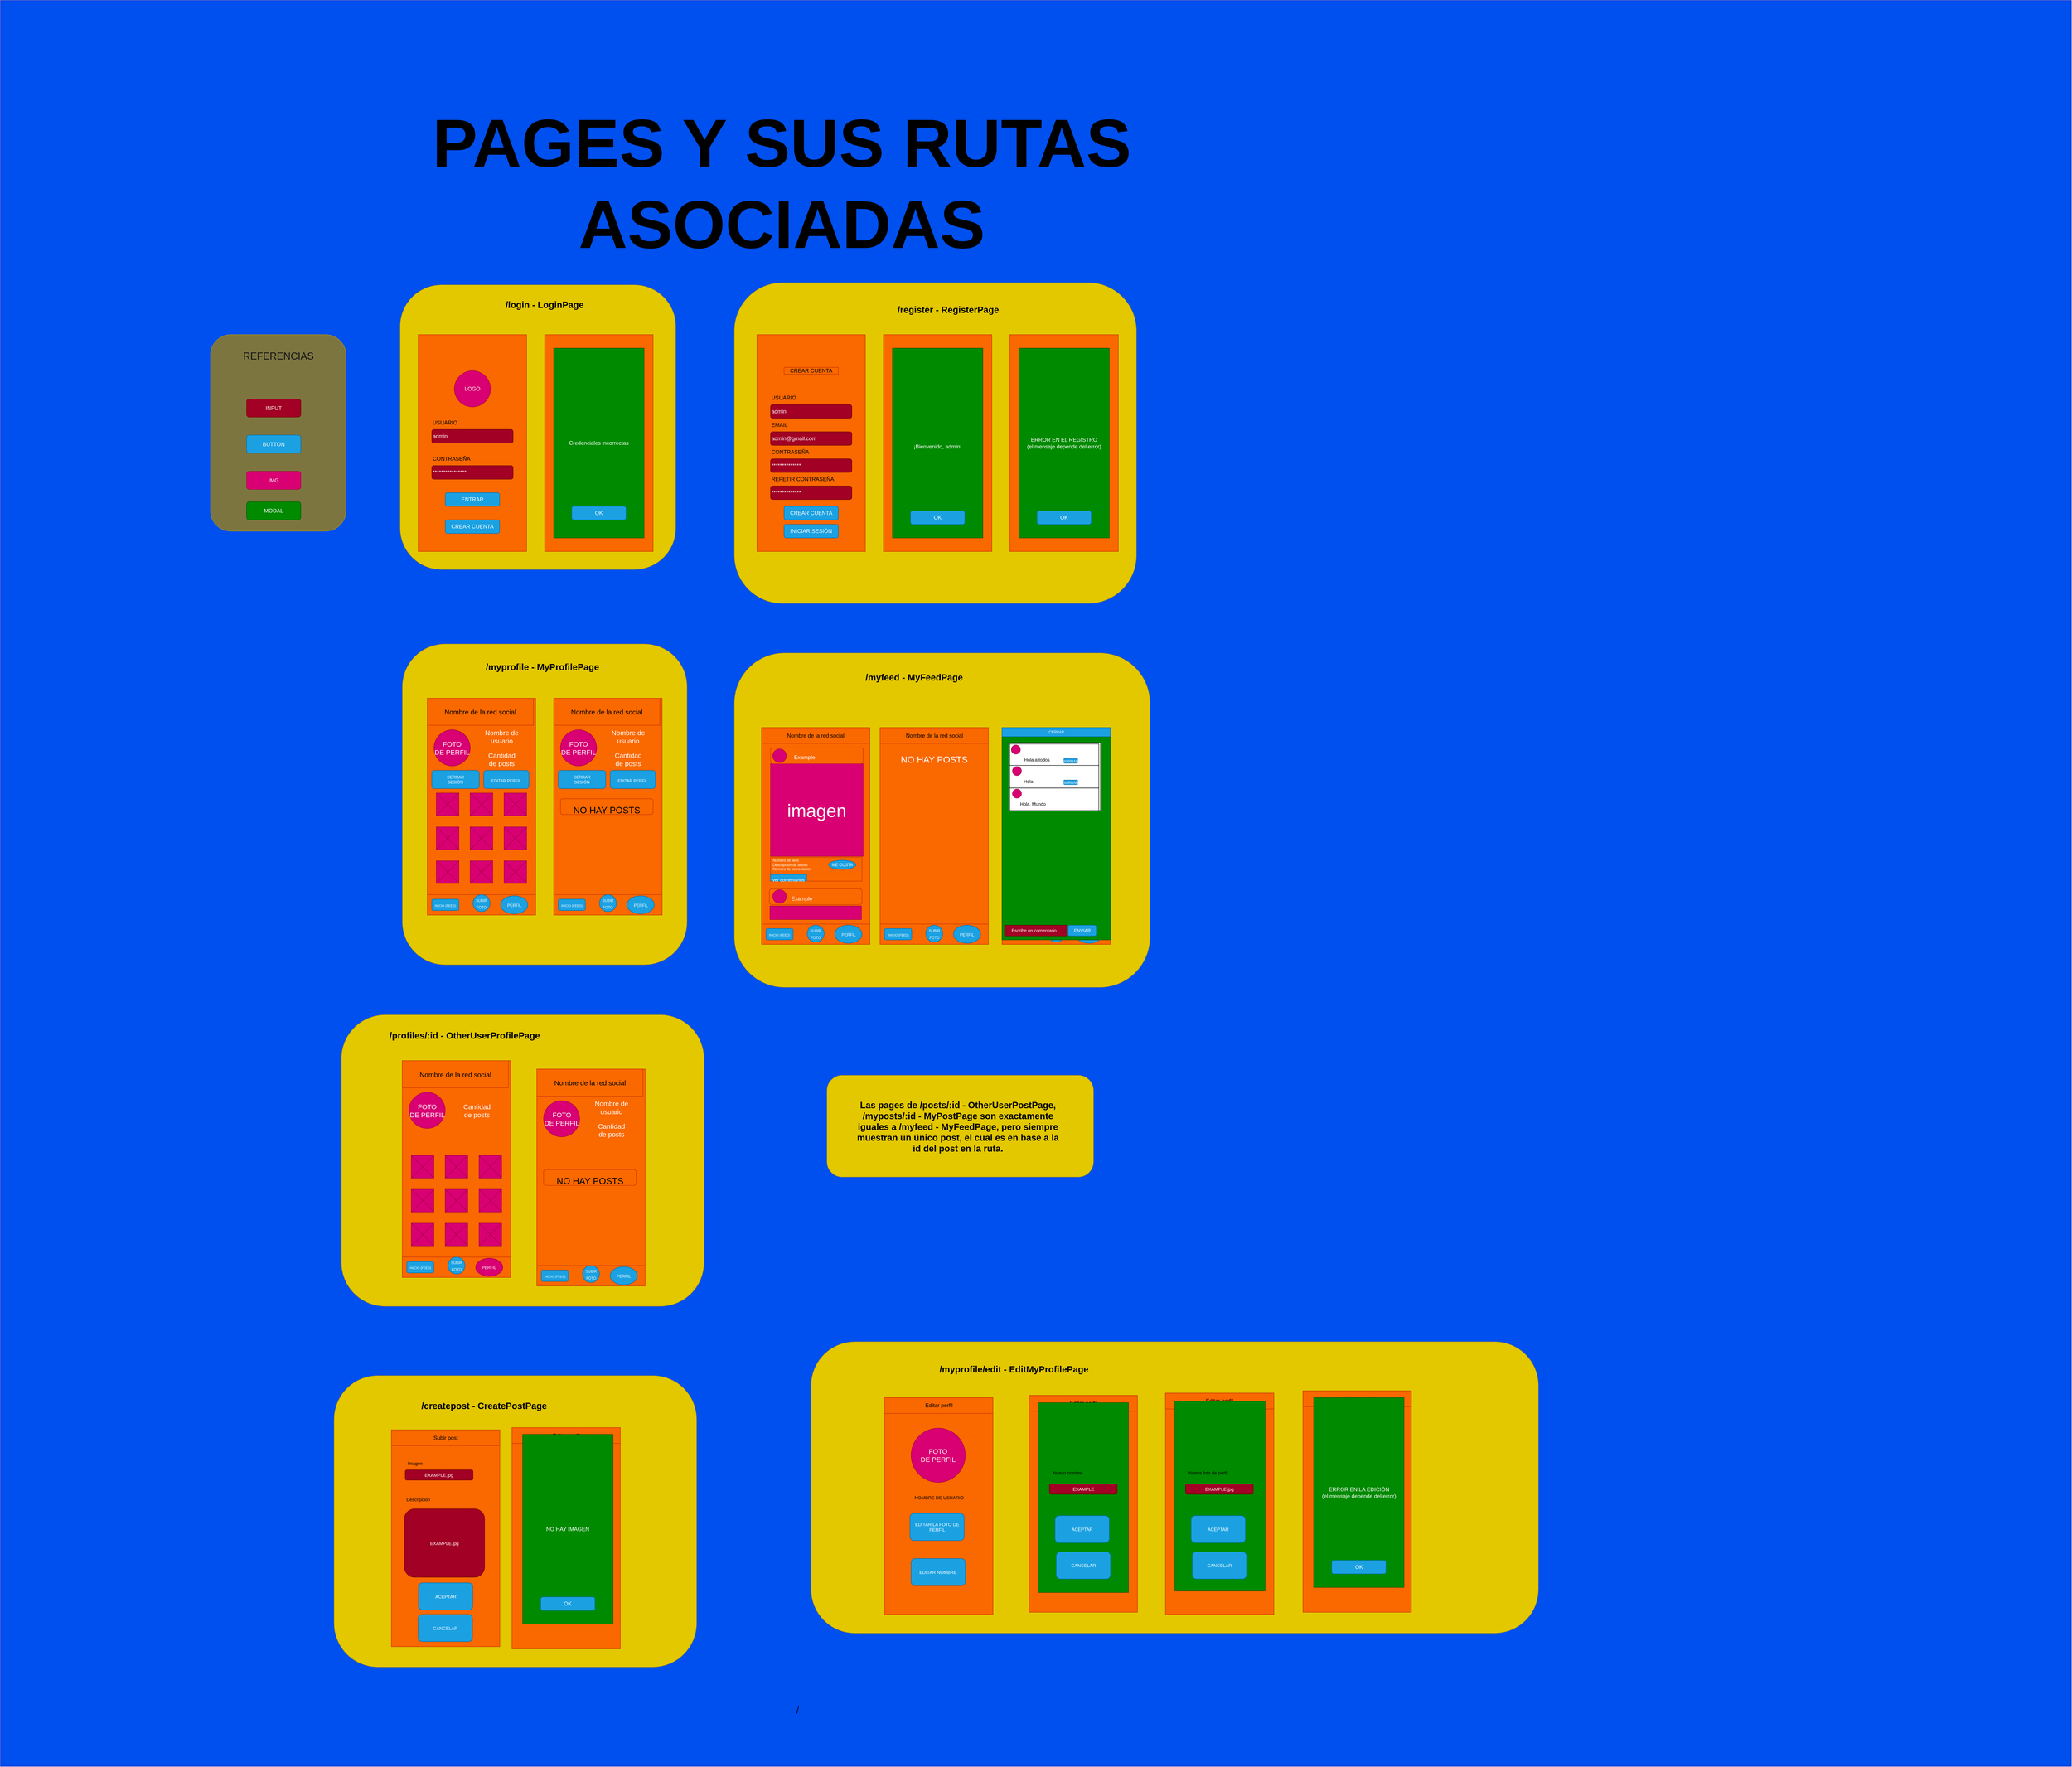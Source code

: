 <mxfile>
    <diagram id="dqenSdSLRRkjRAQdouFI" name="Page-1">
        <mxGraphModel dx="-1877" dy="5119" grid="1" gridSize="10" guides="1" tooltips="1" connect="1" arrows="1" fold="1" page="0" pageScale="1" pageWidth="850" pageHeight="1100" math="0" shadow="0">
            <root>
                <mxCell id="0"/>
                <mxCell id="1" parent="0"/>
                <mxCell id="792" value="" style="rounded=0;whiteSpace=wrap;html=1;fontSize=20;fillColor=#0050ef;fontColor=#ffffff;strokeColor=#001DBC;" parent="1" vertex="1">
                    <mxGeometry x="2855" y="-4190" width="4585" height="3910" as="geometry"/>
                </mxCell>
                <mxCell id="789" value="" style="rounded=1;whiteSpace=wrap;html=1;fontSize=40;fontColor=#000000;fillColor=#e3c800;strokeColor=#B09500;" parent="1" vertex="1">
                    <mxGeometry x="4650" y="-1220" width="1610" height="645" as="geometry"/>
                </mxCell>
                <mxCell id="788" value="" style="rounded=1;whiteSpace=wrap;html=1;fontSize=40;fontColor=#000000;fillColor=#e3c800;strokeColor=#B09500;" parent="1" vertex="1">
                    <mxGeometry x="3593.75" y="-1145" width="802.5" height="645" as="geometry"/>
                </mxCell>
                <mxCell id="245" value="" style="rounded=1;whiteSpace=wrap;html=1;fontSize=40;fontColor=#000000;fillColor=#e3c800;strokeColor=#B09500;" parent="1" vertex="1">
                    <mxGeometry x="4480" y="-2745" width="920" height="740" as="geometry"/>
                </mxCell>
                <mxCell id="242" value="" style="rounded=1;whiteSpace=wrap;html=1;fontSize=40;fontColor=#000000;fillColor=#e3c800;strokeColor=#B09500;" parent="1" vertex="1">
                    <mxGeometry x="3745" y="-2765" width="630" height="710" as="geometry"/>
                </mxCell>
                <mxCell id="224" value="" style="rounded=1;whiteSpace=wrap;html=1;fillColor=#7D7540;fontColor=#000000;strokeColor=#B09500;" parent="1" vertex="1">
                    <mxGeometry x="3320" y="-3450" width="300" height="435" as="geometry"/>
                </mxCell>
                <mxCell id="106" value="" style="rounded=1;whiteSpace=wrap;html=1;fontSize=40;fontColor=#000000;fillColor=#e3c800;strokeColor=#B09500;" parent="1" vertex="1">
                    <mxGeometry x="3610" y="-1943.75" width="802.5" height="645" as="geometry"/>
                </mxCell>
                <mxCell id="79" value="" style="rounded=1;whiteSpace=wrap;html=1;fontSize=40;fontColor=#000000;fillColor=#e3c800;strokeColor=#B09500;" parent="1" vertex="1">
                    <mxGeometry x="4480" y="-3565" width="890" height="710" as="geometry"/>
                </mxCell>
                <mxCell id="78" value="" style="rounded=1;whiteSpace=wrap;html=1;fontSize=40;fontColor=#000000;fillColor=#e3c800;strokeColor=#B09500;" parent="1" vertex="1">
                    <mxGeometry x="3740" y="-3560" width="610" height="630" as="geometry"/>
                </mxCell>
                <mxCell id="2" value="" style="rounded=0;whiteSpace=wrap;html=1;fillColor=#fa6800;fontColor=#000000;strokeColor=#C73500;" parent="1" vertex="1">
                    <mxGeometry x="3780" y="-3450" width="240" height="480" as="geometry"/>
                </mxCell>
                <mxCell id="4" value="admin" style="rounded=1;whiteSpace=wrap;html=1;align=left;fillColor=#a20025;fontColor=#ffffff;strokeColor=#6F0000;" parent="1" vertex="1">
                    <mxGeometry x="3810" y="-3240" width="180" height="30" as="geometry"/>
                </mxCell>
                <mxCell id="5" value="****************" style="rounded=1;whiteSpace=wrap;html=1;align=left;fillColor=#a20025;fontColor=#ffffff;strokeColor=#6F0000;" parent="1" vertex="1">
                    <mxGeometry x="3810" y="-3160" width="180" height="30" as="geometry"/>
                </mxCell>
                <mxCell id="6" value="USUARIO" style="text;html=1;strokeColor=none;fillColor=none;align=left;verticalAlign=middle;whiteSpace=wrap;rounded=0;" parent="1" vertex="1">
                    <mxGeometry x="3810" y="-3270" width="60" height="30" as="geometry"/>
                </mxCell>
                <mxCell id="7" value="CONTRASEÑA" style="text;html=1;strokeColor=none;fillColor=none;align=left;verticalAlign=middle;whiteSpace=wrap;rounded=0;" parent="1" vertex="1">
                    <mxGeometry x="3810" y="-3190" width="100" height="30" as="geometry"/>
                </mxCell>
                <mxCell id="8" value="LOGO" style="ellipse;whiteSpace=wrap;html=1;aspect=fixed;fillColor=#d80073;fontColor=#ffffff;strokeColor=#A50040;" parent="1" vertex="1">
                    <mxGeometry x="3860" y="-3370" width="80" height="80" as="geometry"/>
                </mxCell>
                <mxCell id="9" value="ENTRAR" style="rounded=1;whiteSpace=wrap;html=1;fillColor=#1ba1e2;fontColor=#ffffff;strokeColor=#006EAF;" parent="1" vertex="1">
                    <mxGeometry x="3840" y="-3100" width="120" height="30" as="geometry"/>
                </mxCell>
                <mxCell id="13" value="" style="rounded=0;whiteSpace=wrap;html=1;fillColor=#fa6800;fontColor=#000000;strokeColor=#C73500;" parent="1" vertex="1">
                    <mxGeometry x="4530" y="-3450" width="240" height="480" as="geometry"/>
                </mxCell>
                <mxCell id="15" value="admin" style="rounded=1;whiteSpace=wrap;html=1;align=left;fillColor=#a20025;fontColor=#ffffff;strokeColor=#6F0000;" parent="1" vertex="1">
                    <mxGeometry x="4560" y="-3295" width="180" height="30" as="geometry"/>
                </mxCell>
                <mxCell id="16" value="**************" style="rounded=1;whiteSpace=wrap;html=1;align=left;fillColor=#a20025;fontColor=#ffffff;strokeColor=#6F0000;" parent="1" vertex="1">
                    <mxGeometry x="4560" y="-3175" width="180" height="30" as="geometry"/>
                </mxCell>
                <mxCell id="17" value="**************" style="rounded=1;whiteSpace=wrap;html=1;align=left;fillColor=#a20025;fontColor=#ffffff;strokeColor=#6F0000;" parent="1" vertex="1">
                    <mxGeometry x="4560" y="-3115" width="180" height="30" as="geometry"/>
                </mxCell>
                <mxCell id="18" value="USUARIO" style="text;html=1;strokeColor=none;fillColor=none;align=left;verticalAlign=middle;whiteSpace=wrap;rounded=0;" parent="1" vertex="1">
                    <mxGeometry x="4560" y="-3325" width="60" height="30" as="geometry"/>
                </mxCell>
                <mxCell id="19" value="CONTRASEÑA" style="text;html=1;strokeColor=none;fillColor=none;align=left;verticalAlign=middle;whiteSpace=wrap;rounded=0;" parent="1" vertex="1">
                    <mxGeometry x="4560" y="-3205" width="80" height="30" as="geometry"/>
                </mxCell>
                <mxCell id="20" value="REPETIR CONTRASEÑA" style="text;html=1;strokeColor=none;fillColor=none;align=left;verticalAlign=middle;whiteSpace=wrap;rounded=0;" parent="1" vertex="1">
                    <mxGeometry x="4560" y="-3145" width="160" height="30" as="geometry"/>
                </mxCell>
                <mxCell id="21" value="CREAR CUENTA" style="rounded=1;whiteSpace=wrap;html=1;fillColor=#1ba1e2;fontColor=#ffffff;strokeColor=#006EAF;" parent="1" vertex="1">
                    <mxGeometry x="4590" y="-3070" width="120" height="30" as="geometry"/>
                </mxCell>
                <mxCell id="23" value="CREAR CUENTA" style="rounded=0;whiteSpace=wrap;html=1;fillColor=#fa6800;fontColor=#000000;strokeColor=#C73500;" parent="1" vertex="1">
                    <mxGeometry x="4590" y="-3377.5" width="120" height="15" as="geometry"/>
                </mxCell>
                <mxCell id="25" value="" style="rounded=0;whiteSpace=wrap;html=1;fillColor=#fa6800;fontColor=#000000;strokeColor=#C73500;" parent="1" vertex="1">
                    <mxGeometry x="4810" y="-3450" width="240" height="480" as="geometry"/>
                </mxCell>
                <mxCell id="26" value="usuario" style="rounded=1;whiteSpace=wrap;html=1;align=left;" parent="1" vertex="1">
                    <mxGeometry x="4840" y="-3290" width="180" height="30" as="geometry"/>
                </mxCell>
                <mxCell id="27" value="123" style="rounded=1;whiteSpace=wrap;html=1;align=left;" parent="1" vertex="1">
                    <mxGeometry x="4840" y="-3210" width="180" height="30" as="geometry"/>
                </mxCell>
                <mxCell id="28" value="123" style="rounded=1;whiteSpace=wrap;html=1;align=left;" parent="1" vertex="1">
                    <mxGeometry x="4840" y="-3130" width="180" height="30" as="geometry"/>
                </mxCell>
                <mxCell id="29" value="Usuario" style="text;html=1;strokeColor=none;fillColor=none;align=left;verticalAlign=middle;whiteSpace=wrap;rounded=0;" parent="1" vertex="1">
                    <mxGeometry x="4840" y="-3320" width="60" height="30" as="geometry"/>
                </mxCell>
                <mxCell id="30" value="Contraseña" style="text;html=1;strokeColor=none;fillColor=none;align=left;verticalAlign=middle;whiteSpace=wrap;rounded=0;" parent="1" vertex="1">
                    <mxGeometry x="4840" y="-3240" width="80" height="30" as="geometry"/>
                </mxCell>
                <mxCell id="31" value="Repetir contraseña" style="text;html=1;strokeColor=none;fillColor=none;align=left;verticalAlign=middle;whiteSpace=wrap;rounded=0;" parent="1" vertex="1">
                    <mxGeometry x="4840" y="-3160" width="120" height="30" as="geometry"/>
                </mxCell>
                <mxCell id="32" value="ACEPTAR" style="rounded=1;whiteSpace=wrap;html=1;" parent="1" vertex="1">
                    <mxGeometry x="4870" y="-3070" width="120" height="30" as="geometry"/>
                </mxCell>
                <mxCell id="33" value="Registro" style="rounded=0;whiteSpace=wrap;html=1;" parent="1" vertex="1">
                    <mxGeometry x="4870" y="-3400" width="120" height="60" as="geometry"/>
                </mxCell>
                <mxCell id="36" value="&lt;br&gt;¡Bienvenido, admin!" style="rounded=0;whiteSpace=wrap;html=1;fillColor=#008a00;fontColor=#ffffff;strokeColor=#005700;" parent="1" vertex="1">
                    <mxGeometry x="4830" y="-3420" width="200" height="420" as="geometry"/>
                </mxCell>
                <mxCell id="37" value="INICIAR SESIÓN" style="rounded=1;whiteSpace=wrap;html=1;fillColor=#1ba1e2;fontColor=#ffffff;strokeColor=#006EAF;" parent="1" vertex="1">
                    <mxGeometry x="4590" y="-3030" width="120" height="30" as="geometry"/>
                </mxCell>
                <mxCell id="38" value="OK" style="rounded=1;whiteSpace=wrap;html=1;fillColor=#1ba1e2;fontColor=#ffffff;strokeColor=#006EAF;" parent="1" vertex="1">
                    <mxGeometry x="4870" y="-3060" width="120" height="30" as="geometry"/>
                </mxCell>
                <mxCell id="39" value="" style="rounded=0;whiteSpace=wrap;html=1;fillColor=#fa6800;fontColor=#000000;strokeColor=#C73500;" parent="1" vertex="1">
                    <mxGeometry x="5090" y="-3450" width="240" height="480" as="geometry"/>
                </mxCell>
                <mxCell id="40" value="usuario" style="rounded=1;whiteSpace=wrap;html=1;align=left;" parent="1" vertex="1">
                    <mxGeometry x="5120" y="-3290" width="180" height="30" as="geometry"/>
                </mxCell>
                <mxCell id="41" value="123" style="rounded=1;whiteSpace=wrap;html=1;align=left;" parent="1" vertex="1">
                    <mxGeometry x="5120" y="-3210" width="180" height="30" as="geometry"/>
                </mxCell>
                <mxCell id="42" value="123" style="rounded=1;whiteSpace=wrap;html=1;align=left;" parent="1" vertex="1">
                    <mxGeometry x="5120" y="-3130" width="180" height="30" as="geometry"/>
                </mxCell>
                <mxCell id="43" value="Usuario" style="text;html=1;strokeColor=none;fillColor=none;align=left;verticalAlign=middle;whiteSpace=wrap;rounded=0;" parent="1" vertex="1">
                    <mxGeometry x="5120" y="-3320" width="60" height="30" as="geometry"/>
                </mxCell>
                <mxCell id="44" value="Contraseña" style="text;html=1;strokeColor=none;fillColor=none;align=left;verticalAlign=middle;whiteSpace=wrap;rounded=0;" parent="1" vertex="1">
                    <mxGeometry x="5120" y="-3240" width="80" height="30" as="geometry"/>
                </mxCell>
                <mxCell id="45" value="Repetir contraseña" style="text;html=1;strokeColor=none;fillColor=none;align=left;verticalAlign=middle;whiteSpace=wrap;rounded=0;" parent="1" vertex="1">
                    <mxGeometry x="5120" y="-3160" width="120" height="30" as="geometry"/>
                </mxCell>
                <mxCell id="46" value="ACEPTAR" style="rounded=1;whiteSpace=wrap;html=1;" parent="1" vertex="1">
                    <mxGeometry x="5150" y="-3070" width="120" height="30" as="geometry"/>
                </mxCell>
                <mxCell id="47" value="Registro" style="rounded=0;whiteSpace=wrap;html=1;" parent="1" vertex="1">
                    <mxGeometry x="5150" y="-3400" width="120" height="60" as="geometry"/>
                </mxCell>
                <mxCell id="48" value="ERROR EN EL REGISTRO&lt;br&gt;(el mensaje depende del error)" style="rounded=0;whiteSpace=wrap;html=1;fillColor=#008a00;fontColor=#ffffff;strokeColor=#005700;" parent="1" vertex="1">
                    <mxGeometry x="5110" y="-3420" width="200" height="420" as="geometry"/>
                </mxCell>
                <mxCell id="49" value="OK" style="rounded=1;whiteSpace=wrap;html=1;fillColor=#1ba1e2;fontColor=#ffffff;strokeColor=#006EAF;" parent="1" vertex="1">
                    <mxGeometry x="5150" y="-3060" width="120" height="30" as="geometry"/>
                </mxCell>
                <mxCell id="63" value="" style="rounded=0;whiteSpace=wrap;html=1;fillColor=#fa6800;fontColor=#000000;strokeColor=#C73500;" parent="1" vertex="1">
                    <mxGeometry x="4060" y="-3450" width="240" height="480" as="geometry"/>
                </mxCell>
                <mxCell id="64" value="" style="rounded=1;whiteSpace=wrap;html=1;" parent="1" vertex="1">
                    <mxGeometry x="4090" y="-3240" width="180" height="30" as="geometry"/>
                </mxCell>
                <mxCell id="65" value="" style="rounded=1;whiteSpace=wrap;html=1;" parent="1" vertex="1">
                    <mxGeometry x="4090" y="-3160" width="180" height="30" as="geometry"/>
                </mxCell>
                <mxCell id="66" value="Usuario" style="text;html=1;strokeColor=none;fillColor=none;align=left;verticalAlign=middle;whiteSpace=wrap;rounded=0;" parent="1" vertex="1">
                    <mxGeometry x="4090" y="-3270" width="60" height="30" as="geometry"/>
                </mxCell>
                <mxCell id="67" value="Contraseña" style="text;html=1;strokeColor=none;fillColor=none;align=left;verticalAlign=middle;whiteSpace=wrap;rounded=0;" parent="1" vertex="1">
                    <mxGeometry x="4090" y="-3190" width="100" height="30" as="geometry"/>
                </mxCell>
                <mxCell id="68" value="LOGO" style="ellipse;whiteSpace=wrap;html=1;aspect=fixed;" parent="1" vertex="1">
                    <mxGeometry x="4140" y="-3370" width="80" height="80" as="geometry"/>
                </mxCell>
                <mxCell id="69" value="ENTRAR" style="rounded=1;whiteSpace=wrap;html=1;" parent="1" vertex="1">
                    <mxGeometry x="4120" y="-3100" width="120" height="30" as="geometry"/>
                </mxCell>
                <mxCell id="70" value="Crea una cuenta aquí" style="text;html=1;strokeColor=none;fillColor=none;align=center;verticalAlign=middle;whiteSpace=wrap;rounded=0;" parent="1" vertex="1">
                    <mxGeometry x="4125" y="-3040" width="110" height="30" as="geometry"/>
                </mxCell>
                <mxCell id="72" value="Credenciales incorrectas" style="rounded=0;whiteSpace=wrap;html=1;fillColor=#008a00;fontColor=#ffffff;strokeColor=#005700;" parent="1" vertex="1">
                    <mxGeometry x="4080" y="-3420" width="200" height="420" as="geometry"/>
                </mxCell>
                <mxCell id="73" value="OK" style="rounded=1;whiteSpace=wrap;html=1;fillColor=#1ba1e2;fontColor=#ffffff;strokeColor=#006EAF;" parent="1" vertex="1">
                    <mxGeometry x="4120" y="-3070" width="120" height="30" as="geometry"/>
                </mxCell>
                <mxCell id="92" value="" style="rounded=0;whiteSpace=wrap;html=1;fillColor=#fa6800;fontColor=#000000;strokeColor=#C73500;" parent="1" vertex="1">
                    <mxGeometry x="4540" y="-2580" width="240" height="480" as="geometry"/>
                </mxCell>
                <mxCell id="105" value="CREAR CUENTA" style="rounded=1;whiteSpace=wrap;html=1;fillColor=#1ba1e2;fontColor=#ffffff;strokeColor=#006EAF;" parent="1" vertex="1">
                    <mxGeometry x="3840" y="-3040" width="120" height="30" as="geometry"/>
                </mxCell>
                <mxCell id="109" value="&lt;font color=&quot;#ffffff&quot;&gt;imagen&lt;/font&gt;" style="whiteSpace=wrap;html=1;aspect=fixed;fontSize=40;fontColor=#ffffff;fillColor=#d80073;strokeColor=#A50040;" parent="1" vertex="1">
                    <mxGeometry x="4560" y="-2500" width="205" height="205" as="geometry"/>
                </mxCell>
                <mxCell id="110" value="" style="rounded=1;whiteSpace=wrap;html=1;fontSize=40;fontColor=#000000;fillColor=#fa6800;strokeColor=#C73500;" parent="1" vertex="1">
                    <mxGeometry x="4560" y="-2535" width="205" height="35" as="geometry"/>
                </mxCell>
                <mxCell id="111" value="" style="ellipse;whiteSpace=wrap;html=1;aspect=fixed;fontSize=40;fontColor=#ffffff;fillColor=#d80073;strokeColor=#A50040;" parent="1" vertex="1">
                    <mxGeometry x="4565" y="-2532.5" width="30" height="30" as="geometry"/>
                </mxCell>
                <mxCell id="112" value="&lt;span style=&quot;font-size: 12px;&quot;&gt;Example&lt;/span&gt;" style="text;html=1;strokeColor=none;fillColor=none;align=left;verticalAlign=middle;whiteSpace=wrap;rounded=0;fontSize=40;fontColor=#FFFFFF;" parent="1" vertex="1">
                    <mxGeometry x="4610" y="-2535" width="140" height="20" as="geometry"/>
                </mxCell>
                <mxCell id="113" value="" style="rounded=0;whiteSpace=wrap;html=1;fontSize=12;fontColor=#000000;fillColor=#fa6800;strokeColor=#C73500;" parent="1" vertex="1">
                    <mxGeometry x="4540" y="-2145" width="240" height="45" as="geometry"/>
                </mxCell>
                <mxCell id="114" value="&lt;font style=&quot;font-size: 7px;&quot;&gt;INICIO (FEED)&lt;/font&gt;" style="rounded=1;whiteSpace=wrap;html=1;fontSize=12;fontColor=#ffffff;fillColor=#1ba1e2;strokeColor=#006EAF;" parent="1" vertex="1">
                    <mxGeometry x="4550" y="-2135" width="60" height="25" as="geometry"/>
                </mxCell>
                <mxCell id="117" value="&lt;font style=&quot;font-size: 9px;&quot;&gt;PERFIL&lt;/font&gt;" style="ellipse;whiteSpace=wrap;html=1;fontSize=12;fontColor=#ffffff;fillColor=#1ba1e2;strokeColor=#006EAF;" parent="1" vertex="1">
                    <mxGeometry x="4702.5" y="-2142.5" width="60" height="40" as="geometry"/>
                </mxCell>
                <mxCell id="118" value="Nombre de la red social" style="rounded=0;whiteSpace=wrap;html=1;fontSize=12;fillColor=#fa6800;fontColor=#000000;strokeColor=#C73500;" parent="1" vertex="1">
                    <mxGeometry x="4540" y="-2580" width="240" height="35" as="geometry"/>
                </mxCell>
                <mxCell id="119" value="&lt;font style=&quot;font-size: 8px;&quot;&gt;SUBIR&lt;br&gt;FOTO&lt;/font&gt;" style="ellipse;whiteSpace=wrap;html=1;aspect=fixed;fontSize=12;fontColor=#ffffff;fillColor=#1ba1e2;strokeColor=#006EAF;" parent="1" vertex="1">
                    <mxGeometry x="4641.25" y="-2142.5" width="37.5" height="37.5" as="geometry"/>
                </mxCell>
                <mxCell id="121" value="" style="rounded=0;whiteSpace=wrap;html=1;fontSize=8;fontColor=#000000;fillColor=#fa6800;strokeColor=#C73500;" parent="1" vertex="1">
                    <mxGeometry x="4560" y="-2292.5" width="202.5" height="52.5" as="geometry"/>
                </mxCell>
                <mxCell id="122" value="Número de likes&lt;br&gt;Descripción de la foto&lt;br&gt;Número de comentarios" style="text;html=1;strokeColor=none;fillColor=none;align=left;verticalAlign=middle;whiteSpace=wrap;rounded=0;fontSize=8;fontColor=#FFFFFF;" parent="1" vertex="1">
                    <mxGeometry x="4562.5" y="-2292.5" width="200" height="32.5" as="geometry"/>
                </mxCell>
                <mxCell id="127" value="ME GUSTA" style="ellipse;whiteSpace=wrap;html=1;fontSize=9;fontColor=#ffffff;fillColor=#1ba1e2;strokeColor=#006EAF;" parent="1" vertex="1">
                    <mxGeometry x="4688.75" y="-2286.25" width="60" height="20" as="geometry"/>
                </mxCell>
                <mxCell id="130" value="" style="rounded=0;whiteSpace=wrap;html=1;fillColor=#fa6800;fontColor=#000000;strokeColor=#C73500;" parent="1" vertex="1">
                    <mxGeometry x="3800" y="-2645" width="240" height="480" as="geometry"/>
                </mxCell>
                <mxCell id="132" value="&lt;span style=&quot;font-size: 15px;&quot;&gt;Nombre de la red social&lt;/span&gt;" style="rounded=0;whiteSpace=wrap;html=1;fontSize=9;fillColor=#fa6800;fontColor=#000000;strokeColor=#C73500;" parent="1" vertex="1">
                    <mxGeometry x="3800" y="-2645" width="235" height="60" as="geometry"/>
                </mxCell>
                <mxCell id="133" value="FOTO&lt;br&gt;DE PERFIL" style="ellipse;whiteSpace=wrap;html=1;aspect=fixed;fontSize=15;fontColor=#ffffff;fillColor=#d80073;strokeColor=#A50040;" parent="1" vertex="1">
                    <mxGeometry x="3815" y="-2575" width="80" height="80" as="geometry"/>
                </mxCell>
                <mxCell id="134" value="Cantidad&lt;br&gt;de posts" style="text;html=1;strokeColor=none;fillColor=none;align=center;verticalAlign=middle;whiteSpace=wrap;rounded=0;fontSize=15;fontColor=#FFFFFF;" parent="1" vertex="1">
                    <mxGeometry x="3935" y="-2525" width="60" height="30" as="geometry"/>
                </mxCell>
                <mxCell id="135" value="" style="rounded=0;whiteSpace=wrap;html=1;fontSize=12;fillColor=#fa6800;fontColor=#000000;strokeColor=#C73500;" parent="1" vertex="1">
                    <mxGeometry x="3800" y="-2210" width="240" height="45" as="geometry"/>
                </mxCell>
                <mxCell id="136" value="&lt;font style=&quot;font-size: 7px;&quot;&gt;INICIO (FEED)&lt;/font&gt;" style="rounded=1;whiteSpace=wrap;html=1;fontSize=12;fontColor=#ffffff;fillColor=#1ba1e2;strokeColor=#006EAF;" parent="1" vertex="1">
                    <mxGeometry x="3810" y="-2200" width="60" height="25" as="geometry"/>
                </mxCell>
                <mxCell id="137" value="&lt;font style=&quot;font-size: 9px;&quot;&gt;PERFIL&lt;/font&gt;" style="ellipse;whiteSpace=wrap;html=1;fontSize=12;fontColor=#ffffff;fillColor=#1ba1e2;strokeColor=#006EAF;" parent="1" vertex="1">
                    <mxGeometry x="3962.5" y="-2207.5" width="60" height="40" as="geometry"/>
                </mxCell>
                <mxCell id="138" value="&lt;font style=&quot;font-size: 8px;&quot;&gt;SUBIR&lt;br&gt;FOTO&lt;/font&gt;" style="ellipse;whiteSpace=wrap;html=1;aspect=fixed;fontSize=12;fontColor=#ffffff;fillColor=#1ba1e2;strokeColor=#006EAF;" parent="1" vertex="1">
                    <mxGeometry x="3901.25" y="-2210" width="37.5" height="37.5" as="geometry"/>
                </mxCell>
                <mxCell id="139" value="&lt;font style=&quot;font-size: 9px;&quot;&gt;EDITAR PERFIL&lt;/font&gt;" style="rounded=1;whiteSpace=wrap;html=1;fontSize=15;fontColor=#ffffff;fillColor=#1ba1e2;strokeColor=#006EAF;" parent="1" vertex="1">
                    <mxGeometry x="3925" y="-2485" width="100" height="40" as="geometry"/>
                </mxCell>
                <mxCell id="140" value="" style="verticalLabelPosition=bottom;shadow=0;dashed=0;align=center;html=1;verticalAlign=top;strokeWidth=1;shape=mxgraph.mockup.graphics.simpleIcon;strokeColor=#A50040;fillColor=#d80073;fontSize=15;fontColor=#ffffff;" parent="1" vertex="1">
                    <mxGeometry x="3820" y="-2435" width="50" height="50" as="geometry"/>
                </mxCell>
                <mxCell id="141" value="" style="verticalLabelPosition=bottom;shadow=0;dashed=0;align=center;html=1;verticalAlign=top;strokeWidth=1;shape=mxgraph.mockup.graphics.simpleIcon;strokeColor=#A50040;fillColor=#d80073;fontSize=15;fontColor=#ffffff;" parent="1" vertex="1">
                    <mxGeometry x="3895" y="-2435" width="50" height="50" as="geometry"/>
                </mxCell>
                <mxCell id="142" value="" style="verticalLabelPosition=bottom;shadow=0;dashed=0;align=center;html=1;verticalAlign=top;strokeWidth=1;shape=mxgraph.mockup.graphics.simpleIcon;strokeColor=#A50040;fillColor=#d80073;fontSize=15;fontColor=#ffffff;" parent="1" vertex="1">
                    <mxGeometry x="3970" y="-2435" width="50" height="50" as="geometry"/>
                </mxCell>
                <mxCell id="143" value="" style="verticalLabelPosition=bottom;shadow=0;dashed=0;align=center;html=1;verticalAlign=top;strokeWidth=1;shape=mxgraph.mockup.graphics.simpleIcon;strokeColor=#A50040;fillColor=#d80073;fontSize=15;fontColor=#ffffff;" parent="1" vertex="1">
                    <mxGeometry x="3820" y="-2360" width="50" height="50" as="geometry"/>
                </mxCell>
                <mxCell id="144" value="" style="verticalLabelPosition=bottom;shadow=0;dashed=0;align=center;html=1;verticalAlign=top;strokeWidth=1;shape=mxgraph.mockup.graphics.simpleIcon;strokeColor=#A50040;fillColor=#d80073;fontSize=15;fontColor=#ffffff;" parent="1" vertex="1">
                    <mxGeometry x="3895" y="-2360" width="50" height="50" as="geometry"/>
                </mxCell>
                <mxCell id="145" value="" style="verticalLabelPosition=bottom;shadow=0;dashed=0;align=center;html=1;verticalAlign=top;strokeWidth=1;shape=mxgraph.mockup.graphics.simpleIcon;strokeColor=#A50040;fillColor=#d80073;fontSize=15;fontColor=#ffffff;" parent="1" vertex="1">
                    <mxGeometry x="3970" y="-2360" width="50" height="50" as="geometry"/>
                </mxCell>
                <mxCell id="146" value="" style="verticalLabelPosition=bottom;shadow=0;dashed=0;align=center;html=1;verticalAlign=top;strokeWidth=1;shape=mxgraph.mockup.graphics.simpleIcon;strokeColor=#A50040;fillColor=#d80073;fontSize=15;fontColor=#ffffff;" parent="1" vertex="1">
                    <mxGeometry x="3820" y="-2285" width="50" height="50" as="geometry"/>
                </mxCell>
                <mxCell id="147" value="" style="verticalLabelPosition=bottom;shadow=0;dashed=0;align=center;html=1;verticalAlign=top;strokeWidth=1;shape=mxgraph.mockup.graphics.simpleIcon;strokeColor=#A50040;fillColor=#d80073;fontSize=15;fontColor=#ffffff;" parent="1" vertex="1">
                    <mxGeometry x="3895" y="-2285" width="50" height="50" as="geometry"/>
                </mxCell>
                <mxCell id="148" value="" style="verticalLabelPosition=bottom;shadow=0;dashed=0;align=center;html=1;verticalAlign=top;strokeWidth=1;shape=mxgraph.mockup.graphics.simpleIcon;strokeColor=#A50040;fillColor=#d80073;fontSize=15;fontColor=#ffffff;" parent="1" vertex="1">
                    <mxGeometry x="3970" y="-2285" width="50" height="50" as="geometry"/>
                </mxCell>
                <mxCell id="220" value="INPUT" style="rounded=1;whiteSpace=wrap;html=1;fillColor=#a20025;fontColor=#ffffff;strokeColor=#6F0000;" parent="1" vertex="1">
                    <mxGeometry x="3400" y="-3307.5" width="120" height="40" as="geometry"/>
                </mxCell>
                <mxCell id="221" value="BUTTON" style="rounded=1;whiteSpace=wrap;html=1;fillColor=#1ba1e2;fontColor=#ffffff;strokeColor=#006EAF;" parent="1" vertex="1">
                    <mxGeometry x="3400" y="-3227.5" width="120" height="40" as="geometry"/>
                </mxCell>
                <mxCell id="223" value="IMG" style="rounded=1;whiteSpace=wrap;html=1;fillColor=#d80073;fontColor=#ffffff;strokeColor=#A50040;" parent="1" vertex="1">
                    <mxGeometry x="3400" y="-3147.5" width="120" height="40" as="geometry"/>
                </mxCell>
                <mxCell id="225" value="&lt;font style=&quot;font-size: 22px;&quot;&gt;REFERENCIAS&lt;/font&gt;" style="text;html=1;strokeColor=none;fillColor=none;align=center;verticalAlign=middle;rounded=0;fontColor=#141414;" parent="1" vertex="1">
                    <mxGeometry x="3440" y="-3417.5" width="60" height="30" as="geometry"/>
                </mxCell>
                <mxCell id="235" value="&lt;font color=&quot;#000000&quot;&gt;&lt;b&gt;/login - LoginPage&lt;/b&gt;&lt;/font&gt;" style="text;html=1;strokeColor=none;fillColor=none;align=center;verticalAlign=middle;whiteSpace=wrap;rounded=0;fontSize=20;fontColor=#FF9933;" parent="1" vertex="1">
                    <mxGeometry x="3880" y="-3532.5" width="360" height="30" as="geometry"/>
                </mxCell>
                <mxCell id="244" value="CERRAR&lt;br&gt;SESIÓN" style="rounded=1;whiteSpace=wrap;html=1;fontSize=9;fontColor=#ffffff;fillColor=#1ba1e2;strokeColor=#006EAF;" parent="1" vertex="1">
                    <mxGeometry x="3810" y="-2485" width="105" height="40" as="geometry"/>
                </mxCell>
                <mxCell id="306" value="&lt;font color=&quot;#000000&quot;&gt;&lt;b&gt;/register - RegisterPage&lt;/b&gt;&lt;/font&gt;" style="text;html=1;strokeColor=none;fillColor=none;align=center;verticalAlign=middle;whiteSpace=wrap;rounded=0;fontSize=20;fontColor=#FF9933;" parent="1" vertex="1">
                    <mxGeometry x="4791.25" y="-3521.25" width="325" height="30" as="geometry"/>
                </mxCell>
                <mxCell id="326" value="" style="rounded=1;whiteSpace=wrap;html=1;fontSize=40;fontColor=#000000;fillColor=#fa6800;strokeColor=#C73500;" parent="1" vertex="1">
                    <mxGeometry x="4557.5" y="-2223" width="205" height="35" as="geometry"/>
                </mxCell>
                <mxCell id="327" value="" style="ellipse;whiteSpace=wrap;html=1;aspect=fixed;fontSize=40;fontColor=#ffffff;fillColor=#d80073;strokeColor=#A50040;" parent="1" vertex="1">
                    <mxGeometry x="4565" y="-2221" width="30" height="30" as="geometry"/>
                </mxCell>
                <mxCell id="328" value="&lt;span style=&quot;font-size: 12px;&quot;&gt;Example&lt;/span&gt;" style="text;html=1;strokeColor=none;fillColor=none;align=left;verticalAlign=middle;whiteSpace=wrap;rounded=0;fontSize=40;fontColor=#FFFFFF;" parent="1" vertex="1">
                    <mxGeometry x="4603.75" y="-2222" width="137.5" height="20" as="geometry"/>
                </mxCell>
                <mxCell id="330" value="" style="rounded=0;whiteSpace=wrap;html=1;fontSize=20;fillColor=#d80073;fontColor=#ffffff;strokeColor=#A50040;" parent="1" vertex="1">
                    <mxGeometry x="4558.75" y="-2185" width="202.5" height="30" as="geometry"/>
                </mxCell>
                <mxCell id="397" style="edgeStyle=none;html=1;exitX=0.5;exitY=1;exitDx=0;exitDy=0;fontSize=10;" parent="1" source="331" target="121" edge="1">
                    <mxGeometry relative="1" as="geometry"/>
                </mxCell>
                <mxCell id="331" value="&lt;font style=&quot;font-size: 10px;&quot;&gt;ver comentarios&lt;/font&gt;" style="rounded=1;whiteSpace=wrap;html=1;fontSize=20;fillColor=#1ba1e2;fontColor=#ffffff;strokeColor=#006EAF;" parent="1" vertex="1">
                    <mxGeometry x="4560" y="-2255" width="80" height="15" as="geometry"/>
                </mxCell>
                <mxCell id="334" value="&lt;font color=&quot;#000000&quot;&gt;&lt;b&gt;/myfeed - MyFeedPage&lt;/b&gt;&lt;/font&gt;" style="text;html=1;strokeColor=none;fillColor=none;align=center;verticalAlign=middle;whiteSpace=wrap;rounded=0;fontSize=20;fontColor=#FF9933;" parent="1" vertex="1">
                    <mxGeometry x="4714.38" y="-2707.5" width="328.12" height="30" as="geometry"/>
                </mxCell>
                <mxCell id="335" value="" style="rounded=0;whiteSpace=wrap;html=1;fillColor=#fa6800;fontColor=#000000;strokeColor=#C73500;" parent="1" vertex="1">
                    <mxGeometry x="3744.69" y="-1842.5" width="240" height="480" as="geometry"/>
                </mxCell>
                <mxCell id="336" value="&lt;font style=&quot;font-size: 15px;&quot;&gt;Nombre de la red social&lt;/font&gt;" style="rounded=0;whiteSpace=wrap;html=1;fontSize=9;fontColor=#000000;fillColor=#fa6800;strokeColor=#C73500;" parent="1" vertex="1">
                    <mxGeometry x="3744.69" y="-1842.5" width="235" height="60" as="geometry"/>
                </mxCell>
                <mxCell id="337" value="FOTO&lt;br&gt;DE PERFIL" style="ellipse;whiteSpace=wrap;html=1;aspect=fixed;fontSize=15;fontColor=#ffffff;fillColor=#d80073;strokeColor=#A50040;" parent="1" vertex="1">
                    <mxGeometry x="3759.69" y="-1772.5" width="80" height="80" as="geometry"/>
                </mxCell>
                <mxCell id="338" value="Cantidad&lt;br&gt;de posts" style="text;html=1;strokeColor=none;fillColor=none;align=center;verticalAlign=middle;whiteSpace=wrap;rounded=0;fontSize=15;fontColor=#FFFFFF;" parent="1" vertex="1">
                    <mxGeometry x="3879.69" y="-1747.5" width="60" height="30" as="geometry"/>
                </mxCell>
                <mxCell id="339" value="" style="rounded=0;whiteSpace=wrap;html=1;fontSize=12;fontColor=#000000;fillColor=#fa6800;strokeColor=#C73500;" parent="1" vertex="1">
                    <mxGeometry x="3744.69" y="-1407.5" width="240" height="45" as="geometry"/>
                </mxCell>
                <mxCell id="340" value="&lt;font style=&quot;font-size: 7px;&quot;&gt;INICIO (FEED)&lt;/font&gt;" style="rounded=1;whiteSpace=wrap;html=1;fontSize=12;fontColor=#ffffff;fillColor=#1ba1e2;strokeColor=#006EAF;" parent="1" vertex="1">
                    <mxGeometry x="3754.69" y="-1397.5" width="60" height="25" as="geometry"/>
                </mxCell>
                <mxCell id="341" value="&lt;font style=&quot;font-size: 9px;&quot;&gt;PERFIL&lt;/font&gt;" style="ellipse;whiteSpace=wrap;html=1;fontSize=12;fontColor=#ffffff;fillColor=#d80073;strokeColor=#A50040;" parent="1" vertex="1">
                    <mxGeometry x="3907.19" y="-1405" width="60" height="40" as="geometry"/>
                </mxCell>
                <mxCell id="342" value="&lt;font style=&quot;font-size: 8px;&quot;&gt;SUBIR&lt;br&gt;FOTO&lt;/font&gt;" style="ellipse;whiteSpace=wrap;html=1;aspect=fixed;fontSize=12;fontColor=#ffffff;fillColor=#1ba1e2;strokeColor=#006EAF;" parent="1" vertex="1">
                    <mxGeometry x="3845.94" y="-1407.5" width="37.5" height="37.5" as="geometry"/>
                </mxCell>
                <mxCell id="344" value="" style="verticalLabelPosition=bottom;shadow=0;dashed=0;align=center;html=1;verticalAlign=top;strokeWidth=1;shape=mxgraph.mockup.graphics.simpleIcon;strokeColor=#A50040;fillColor=#d80073;fontSize=15;fontColor=#ffffff;" parent="1" vertex="1">
                    <mxGeometry x="3764.69" y="-1632.5" width="50" height="50" as="geometry"/>
                </mxCell>
                <mxCell id="345" value="" style="verticalLabelPosition=bottom;shadow=0;dashed=0;align=center;html=1;verticalAlign=top;strokeWidth=1;shape=mxgraph.mockup.graphics.simpleIcon;strokeColor=#A50040;fillColor=#d80073;fontSize=15;fontColor=#ffffff;" parent="1" vertex="1">
                    <mxGeometry x="3839.69" y="-1632.5" width="50" height="50" as="geometry"/>
                </mxCell>
                <mxCell id="346" value="" style="verticalLabelPosition=bottom;shadow=0;dashed=0;align=center;html=1;verticalAlign=top;strokeWidth=1;shape=mxgraph.mockup.graphics.simpleIcon;strokeColor=#A50040;fillColor=#d80073;fontSize=15;fontColor=#ffffff;" parent="1" vertex="1">
                    <mxGeometry x="3914.69" y="-1632.5" width="50" height="50" as="geometry"/>
                </mxCell>
                <mxCell id="347" value="" style="verticalLabelPosition=bottom;shadow=0;dashed=0;align=center;html=1;verticalAlign=top;strokeWidth=1;shape=mxgraph.mockup.graphics.simpleIcon;strokeColor=#A50040;fillColor=#d80073;fontSize=15;fontColor=#ffffff;" parent="1" vertex="1">
                    <mxGeometry x="3764.69" y="-1557.5" width="50" height="50" as="geometry"/>
                </mxCell>
                <mxCell id="348" value="" style="verticalLabelPosition=bottom;shadow=0;dashed=0;align=center;html=1;verticalAlign=top;strokeWidth=1;shape=mxgraph.mockup.graphics.simpleIcon;strokeColor=#A50040;fillColor=#d80073;fontSize=15;fontColor=#ffffff;" parent="1" vertex="1">
                    <mxGeometry x="3839.69" y="-1557.5" width="50" height="50" as="geometry"/>
                </mxCell>
                <mxCell id="349" value="" style="verticalLabelPosition=bottom;shadow=0;dashed=0;align=center;html=1;verticalAlign=top;strokeWidth=1;shape=mxgraph.mockup.graphics.simpleIcon;strokeColor=#A50040;fillColor=#d80073;fontSize=15;fontColor=#ffffff;" parent="1" vertex="1">
                    <mxGeometry x="3914.69" y="-1557.5" width="50" height="50" as="geometry"/>
                </mxCell>
                <mxCell id="350" value="" style="verticalLabelPosition=bottom;shadow=0;dashed=0;align=center;html=1;verticalAlign=top;strokeWidth=1;shape=mxgraph.mockup.graphics.simpleIcon;strokeColor=#A50040;fillColor=#d80073;fontSize=15;fontColor=#ffffff;" parent="1" vertex="1">
                    <mxGeometry x="3764.69" y="-1482.5" width="50" height="50" as="geometry"/>
                </mxCell>
                <mxCell id="351" value="" style="verticalLabelPosition=bottom;shadow=0;dashed=0;align=center;html=1;verticalAlign=top;strokeWidth=1;shape=mxgraph.mockup.graphics.simpleIcon;strokeColor=#A50040;fillColor=#d80073;fontSize=15;fontColor=#ffffff;" parent="1" vertex="1">
                    <mxGeometry x="3839.69" y="-1482.5" width="50" height="50" as="geometry"/>
                </mxCell>
                <mxCell id="352" value="" style="verticalLabelPosition=bottom;shadow=0;dashed=0;align=center;html=1;verticalAlign=top;strokeWidth=1;shape=mxgraph.mockup.graphics.simpleIcon;strokeColor=#A50040;fillColor=#d80073;fontSize=15;fontColor=#ffffff;" parent="1" vertex="1">
                    <mxGeometry x="3914.69" y="-1482.5" width="50" height="50" as="geometry"/>
                </mxCell>
                <mxCell id="381" value="&lt;font color=&quot;#000000&quot;&gt;&lt;b&gt;/myprofile - MyProfilePage&lt;/b&gt;&lt;/font&gt;" style="text;html=1;strokeColor=none;fillColor=none;align=center;verticalAlign=middle;whiteSpace=wrap;rounded=0;fontSize=20;fontColor=#FF9933;" parent="1" vertex="1">
                    <mxGeometry x="3895" y="-2730" width="320" height="30" as="geometry"/>
                </mxCell>
                <mxCell id="398" value="&lt;font color=&quot;#000000&quot;&gt;&lt;b&gt;/profiles/:id - OtherUserProfilePage&lt;/b&gt;&lt;/font&gt;" style="text;html=1;strokeColor=none;fillColor=none;align=center;verticalAlign=middle;whiteSpace=wrap;rounded=0;fontSize=20;fontColor=#FF9933;" parent="1" vertex="1">
                    <mxGeometry x="3683.59" y="-1913.75" width="397.81" height="30" as="geometry"/>
                </mxCell>
                <mxCell id="400" value="" style="rounded=1;whiteSpace=wrap;html=1;fontSize=40;fontColor=#000000;fillColor=#e3c800;strokeColor=#B09500;" parent="1" vertex="1">
                    <mxGeometry x="4685" y="-1810" width="590" height="225" as="geometry"/>
                </mxCell>
                <mxCell id="426" value="&lt;font color=&quot;#000000&quot;&gt;&lt;b&gt;Las pages de /posts/:id - OtherUserPostPage, /myposts/:id - MyPostPage son exactamente iguales a /myfeed - MyFeedPage, pero siempre muestran un único post, el cual es en base a la id del post en la ruta.&lt;/b&gt;&lt;/font&gt;" style="text;html=1;strokeColor=none;fillColor=none;align=center;verticalAlign=middle;whiteSpace=wrap;rounded=0;fontSize=20;fontColor=#FF9933;" parent="1" vertex="1">
                    <mxGeometry x="4750" y="-1765" width="450" height="135" as="geometry"/>
                </mxCell>
                <mxCell id="429" value="" style="rounded=0;whiteSpace=wrap;html=1;fillColor=#fa6800;fontColor=#000000;strokeColor=#C73500;" parent="1" vertex="1">
                    <mxGeometry x="4812.5" y="-1096.25" width="240" height="480" as="geometry"/>
                </mxCell>
                <mxCell id="438" value="Editar perfil" style="rounded=0;whiteSpace=wrap;html=1;fontSize=12;fontColor=#000000;fillColor=#fa6800;strokeColor=#C73500;" parent="1" vertex="1">
                    <mxGeometry x="4812.5" y="-1096.25" width="240" height="35" as="geometry"/>
                </mxCell>
                <mxCell id="456" value="EDITAR NOMBRE" style="rounded=1;whiteSpace=wrap;html=1;labelBackgroundColor=none;fontSize=10;fillColor=#1ba1e2;fontColor=#ffffff;strokeColor=#006EAF;" parent="1" vertex="1">
                    <mxGeometry x="4871.25" y="-740" width="120" height="60" as="geometry"/>
                </mxCell>
                <mxCell id="459" value="" style="rounded=0;whiteSpace=wrap;html=1;fillColor=#fa6800;fontColor=#000000;strokeColor=#C73500;" parent="1" vertex="1">
                    <mxGeometry x="5132.5" y="-1101.25" width="240" height="480" as="geometry"/>
                </mxCell>
                <mxCell id="461" value="Editar perfil" style="rounded=0;whiteSpace=wrap;html=1;fontSize=12;fontColor=#000000;fillColor=#fa6800;strokeColor=#C73500;" parent="1" vertex="1">
                    <mxGeometry x="5132.5" y="-1101.25" width="240" height="35" as="geometry"/>
                </mxCell>
                <mxCell id="473" value="CAMBIAR NOMBRE" style="text;html=1;strokeColor=none;fillColor=none;align=center;verticalAlign=middle;whiteSpace=wrap;rounded=0;labelBackgroundColor=none;fontSize=10;" parent="1" vertex="1">
                    <mxGeometry x="5195" y="-1046.25" width="115" height="30" as="geometry"/>
                </mxCell>
                <mxCell id="496" value="" style="rounded=0;whiteSpace=wrap;html=1;" parent="1" vertex="1">
                    <mxGeometry x="5072.5" y="-2580" width="240" height="480" as="geometry"/>
                </mxCell>
                <mxCell id="498" value="&lt;font color=&quot;#ffffff&quot;&gt;imagen&lt;/font&gt;" style="whiteSpace=wrap;html=1;aspect=fixed;fontSize=40;fontColor=#ffffff;fillColor=#d80073;strokeColor=#A50040;" parent="1" vertex="1">
                    <mxGeometry x="5092.5" y="-2500" width="200" height="200" as="geometry"/>
                </mxCell>
                <mxCell id="499" value="" style="rounded=1;whiteSpace=wrap;html=1;fontSize=40;fontColor=#FFFFFF;" parent="1" vertex="1">
                    <mxGeometry x="5092.5" y="-2535" width="200" height="35" as="geometry"/>
                </mxCell>
                <mxCell id="500" value="" style="ellipse;whiteSpace=wrap;html=1;aspect=fixed;fontSize=40;fontColor=#ffffff;fillColor=#d80073;strokeColor=#A50040;" parent="1" vertex="1">
                    <mxGeometry x="5097.5" y="-2532.5" width="30" height="30" as="geometry"/>
                </mxCell>
                <mxCell id="501" value="&lt;span style=&quot;font-size: 12px;&quot;&gt;Example&lt;/span&gt;" style="text;html=1;strokeColor=none;fillColor=none;align=left;verticalAlign=middle;whiteSpace=wrap;rounded=0;fontSize=40;fontColor=#FFFFFF;" parent="1" vertex="1">
                    <mxGeometry x="5142.5" y="-2535" width="140" height="20" as="geometry"/>
                </mxCell>
                <mxCell id="502" value="" style="rounded=0;whiteSpace=wrap;html=1;fontSize=12;fontColor=#000000;fillColor=#fa6800;strokeColor=#C73500;" parent="1" vertex="1">
                    <mxGeometry x="5072.5" y="-2145" width="240" height="45" as="geometry"/>
                </mxCell>
                <mxCell id="503" value="&lt;font style=&quot;font-size: 7px;&quot;&gt;INICIO (FEED)&lt;/font&gt;" style="rounded=1;whiteSpace=wrap;html=1;fontSize=12;fontColor=#ffffff;fillColor=#1ba1e2;strokeColor=#006EAF;" parent="1" vertex="1">
                    <mxGeometry x="5082.5" y="-2135" width="60" height="25" as="geometry"/>
                </mxCell>
                <mxCell id="504" value="&lt;font style=&quot;font-size: 9px;&quot;&gt;PERFIL&lt;/font&gt;" style="ellipse;whiteSpace=wrap;html=1;fontSize=12;fontColor=#ffffff;fillColor=#1ba1e2;strokeColor=#006EAF;" parent="1" vertex="1">
                    <mxGeometry x="5235" y="-2142.5" width="60" height="40" as="geometry"/>
                </mxCell>
                <mxCell id="505" value="Nombre de la red social" style="rounded=0;whiteSpace=wrap;html=1;fontSize=12;fontColor=#FFFFFF;" parent="1" vertex="1">
                    <mxGeometry x="5072.5" y="-2580" width="240" height="35" as="geometry"/>
                </mxCell>
                <mxCell id="506" value="&lt;font style=&quot;font-size: 8px;&quot;&gt;SUBIR&lt;br&gt;FOTO&lt;/font&gt;" style="ellipse;whiteSpace=wrap;html=1;aspect=fixed;fontSize=12;fontColor=#ffffff;fillColor=#1ba1e2;strokeColor=#006EAF;" parent="1" vertex="1">
                    <mxGeometry x="5173.75" y="-2142.5" width="37.5" height="37.5" as="geometry"/>
                </mxCell>
                <mxCell id="522" value="" style="rounded=0;whiteSpace=wrap;html=1;fillColor=#008a00;fontColor=#ffffff;strokeColor=#005700;" parent="1" vertex="1">
                    <mxGeometry x="5072.5" y="-2565" width="240" height="455" as="geometry"/>
                </mxCell>
                <mxCell id="507" value="" style="rounded=0;whiteSpace=wrap;html=1;fontSize=8;fontColor=#FFFFFF;" parent="1" vertex="1">
                    <mxGeometry x="5089.38" y="-2546.25" width="201.25" height="150" as="geometry"/>
                </mxCell>
                <mxCell id="509" value="" style="rounded=0;whiteSpace=wrap;html=1;fontSize=20;" parent="1" vertex="1">
                    <mxGeometry x="5089.38" y="-2446.25" width="197.5" height="50" as="geometry"/>
                </mxCell>
                <mxCell id="510" value="" style="ellipse;whiteSpace=wrap;html=1;aspect=fixed;fontSize=40;fontColor=#ffffff;fillColor=#d80073;strokeColor=#A50040;" parent="1" vertex="1">
                    <mxGeometry x="5095.63" y="-2443.75" width="20" height="20" as="geometry"/>
                </mxCell>
                <mxCell id="511" value="&lt;span style=&quot;font-size: 12px;&quot;&gt;Example&lt;/span&gt;" style="text;html=1;strokeColor=none;fillColor=none;align=left;verticalAlign=middle;whiteSpace=wrap;rounded=0;fontSize=40;fontColor=#FFFFFF;" parent="1" vertex="1">
                    <mxGeometry x="5118.13" y="-2448.75" width="140" height="10" as="geometry"/>
                </mxCell>
                <mxCell id="513" value="ENVIAR" style="rounded=1;whiteSpace=wrap;html=1;fontSize=10;fillColor=#1ba1e2;fontColor=#ffffff;strokeColor=#006EAF;" parent="1" vertex="1">
                    <mxGeometry x="5218.75" y="-2142.5" width="62.5" height="23.75" as="geometry"/>
                </mxCell>
                <mxCell id="515" value="" style="rounded=0;whiteSpace=wrap;html=1;fontSize=20;" parent="1" vertex="1">
                    <mxGeometry x="5089.38" y="-2543.75" width="197.5" height="50" as="geometry"/>
                </mxCell>
                <mxCell id="516" value="&lt;span style=&quot;font-size: 12px;&quot;&gt;TÚ&lt;/span&gt;" style="text;html=1;strokeColor=none;fillColor=none;align=left;verticalAlign=middle;whiteSpace=wrap;rounded=0;fontSize=40;fontColor=#FFFFFF;" parent="1" vertex="1">
                    <mxGeometry x="5120.01" y="-2547.5" width="140" height="10" as="geometry"/>
                </mxCell>
                <mxCell id="517" value="" style="ellipse;whiteSpace=wrap;html=1;aspect=fixed;fontSize=40;fontColor=#ffffff;fillColor=#d80073;strokeColor=#A50040;" parent="1" vertex="1">
                    <mxGeometry x="5093.13" y="-2541.25" width="20" height="20" as="geometry"/>
                </mxCell>
                <mxCell id="518" value="Hola a todos" style="text;html=1;strokeColor=none;fillColor=none;align=center;verticalAlign=middle;whiteSpace=wrap;rounded=0;fontSize=10;" parent="1" vertex="1">
                    <mxGeometry x="5120.01" y="-2523.75" width="60" height="30" as="geometry"/>
                </mxCell>
                <mxCell id="523" value="" style="rounded=0;whiteSpace=wrap;html=1;fontSize=20;" parent="1" vertex="1">
                    <mxGeometry x="5089.38" y="-2496.25" width="197.5" height="50" as="geometry"/>
                </mxCell>
                <mxCell id="524" value="&lt;span style=&quot;font-size: 12px;&quot;&gt;TÚ&lt;/span&gt;" style="text;html=1;strokeColor=none;fillColor=none;align=left;verticalAlign=middle;whiteSpace=wrap;rounded=0;fontSize=40;fontColor=#FFFFFF;" parent="1" vertex="1">
                    <mxGeometry x="5119.63" y="-2496.25" width="140" height="10" as="geometry"/>
                </mxCell>
                <mxCell id="526" value="" style="ellipse;whiteSpace=wrap;html=1;aspect=fixed;fontSize=40;fontColor=#ffffff;fillColor=#d80073;strokeColor=#A50040;" parent="1" vertex="1">
                    <mxGeometry x="5095.63" y="-2493.75" width="20" height="20" as="geometry"/>
                </mxCell>
                <mxCell id="527" value="Hola" style="text;html=1;strokeColor=none;fillColor=none;align=center;verticalAlign=middle;whiteSpace=wrap;rounded=0;fontSize=10;" parent="1" vertex="1">
                    <mxGeometry x="5100.63" y="-2476.25" width="60" height="30" as="geometry"/>
                </mxCell>
                <mxCell id="512" value="Escribe un comentario..." style="rounded=0;whiteSpace=wrap;html=1;fontSize=10;fillColor=#a20025;fontColor=#ffffff;strokeColor=#6F0000;" parent="1" vertex="1">
                    <mxGeometry x="5078.13" y="-2142.5" width="138.75" height="23.75" as="geometry"/>
                </mxCell>
                <mxCell id="530" value="CERRAR" style="rounded=0;whiteSpace=wrap;html=1;fontSize=8;fillColor=#1ba1e2;fontColor=#ffffff;strokeColor=#006EAF;" parent="1" vertex="1">
                    <mxGeometry x="5072.5" y="-2580" width="240" height="20" as="geometry"/>
                </mxCell>
                <mxCell id="532" value="&lt;span style=&quot;font-size: 8px;&quot;&gt;BORRAR&lt;/span&gt;" style="rounded=1;whiteSpace=wrap;html=1;fillColor=#1ba1e2;fontColor=#ffffff;strokeColor=#006EAF;" parent="1" vertex="1">
                    <mxGeometry x="5209.38" y="-2511.25" width="30.62" height="10" as="geometry"/>
                </mxCell>
                <mxCell id="534" value="&lt;span style=&quot;font-size: 8px;&quot;&gt;BORRAR&lt;/span&gt;" style="rounded=1;whiteSpace=wrap;html=1;fillColor=#1ba1e2;fontColor=#ffffff;strokeColor=#006EAF;" parent="1" vertex="1">
                    <mxGeometry x="5209.38" y="-2463.75" width="30.62" height="10" as="geometry"/>
                </mxCell>
                <mxCell id="608" value="" style="rounded=0;whiteSpace=wrap;html=1;fillColor=#fa6800;fontColor=#000000;strokeColor=#C73500;" parent="1" vertex="1">
                    <mxGeometry x="5434.38" y="-1106.25" width="240" height="490" as="geometry"/>
                </mxCell>
                <mxCell id="609" value="Editar perfil" style="rounded=0;whiteSpace=wrap;html=1;fontSize=12;fontColor=#000000;fillColor=#fa6800;strokeColor=#C73500;" parent="1" vertex="1">
                    <mxGeometry x="5434.38" y="-1106.25" width="240" height="35" as="geometry"/>
                </mxCell>
                <mxCell id="611" value="Admin2" style="rounded=1;whiteSpace=wrap;html=1;labelBackgroundColor=none;fontSize=10;align=center;fillColor=#a20025;fontColor=#ffffff;strokeColor=#6F0000;" parent="1" vertex="1">
                    <mxGeometry x="5484.38" y="-985" width="150" height="22.5" as="geometry"/>
                </mxCell>
                <mxCell id="612" value="Nueva contraseña" style="text;html=1;strokeColor=none;fillColor=none;align=center;verticalAlign=middle;whiteSpace=wrap;rounded=0;labelBackgroundColor=none;fontSize=10;" parent="1" vertex="1">
                    <mxGeometry x="5484.38" y="-1015" width="91.25" height="30" as="geometry"/>
                </mxCell>
                <mxCell id="615" value="ACEPTAR" style="rounded=1;whiteSpace=wrap;html=1;labelBackgroundColor=none;fontSize=10;fillColor=#1ba1e2;fontColor=#ffffff;strokeColor=#006EAF;" parent="1" vertex="1">
                    <mxGeometry x="5499.38" y="-821.25" width="120" height="60" as="geometry"/>
                </mxCell>
                <mxCell id="616" value="CANCELAR" style="rounded=1;whiteSpace=wrap;html=1;labelBackgroundColor=none;fontSize=10;fillColor=#1ba1e2;fontColor=#ffffff;strokeColor=#006EAF;" parent="1" vertex="1">
                    <mxGeometry x="5499.38" y="-736.25" width="120" height="60" as="geometry"/>
                </mxCell>
                <mxCell id="617" value="CAMBIAR CONTRASEÑA" style="text;html=1;strokeColor=none;fillColor=none;align=center;verticalAlign=middle;whiteSpace=wrap;rounded=0;labelBackgroundColor=none;fontSize=10;" parent="1" vertex="1">
                    <mxGeometry x="5496.88" y="-1051.25" width="115" height="30" as="geometry"/>
                </mxCell>
                <mxCell id="619" value="Admin2" style="rounded=1;whiteSpace=wrap;html=1;labelBackgroundColor=none;fontSize=10;align=center;fillColor=#a20025;fontColor=#ffffff;strokeColor=#6F0000;" parent="1" vertex="1">
                    <mxGeometry x="5484.38" y="-920" width="150" height="22.5" as="geometry"/>
                </mxCell>
                <mxCell id="620" value="Repetir nueva contraseña" style="text;html=1;strokeColor=none;fillColor=none;align=center;verticalAlign=middle;whiteSpace=wrap;rounded=0;labelBackgroundColor=none;fontSize=10;" parent="1" vertex="1">
                    <mxGeometry x="5481.88" y="-950" width="121.25" height="30" as="geometry"/>
                </mxCell>
                <mxCell id="631" value="EDITAR LA FOTO DE PERFIL" style="rounded=1;whiteSpace=wrap;html=1;labelBackgroundColor=none;fontSize=10;fillColor=#1ba1e2;fontColor=#ffffff;strokeColor=#006EAF;" parent="1" vertex="1">
                    <mxGeometry x="4868.75" y="-840" width="120" height="60" as="geometry"/>
                </mxCell>
                <mxCell id="632" value="admin@gmail.com" style="rounded=1;whiteSpace=wrap;html=1;align=left;fillColor=#a20025;fontColor=#ffffff;strokeColor=#6F0000;" parent="1" vertex="1">
                    <mxGeometry x="4560" y="-3235" width="180" height="30" as="geometry"/>
                </mxCell>
                <mxCell id="633" value="EMAIL" style="text;html=1;strokeColor=none;fillColor=none;align=left;verticalAlign=middle;whiteSpace=wrap;rounded=0;" parent="1" vertex="1">
                    <mxGeometry x="4560" y="-3265" width="60" height="30" as="geometry"/>
                </mxCell>
                <mxCell id="649" value="&lt;font color=&quot;#000000&quot;&gt;/&lt;/font&gt;" style="text;html=1;strokeColor=none;fillColor=none;align=center;verticalAlign=middle;whiteSpace=wrap;rounded=0;fontSize=20;fontColor=#FF9933;" parent="1" vertex="1">
                    <mxGeometry x="4590" y="-420" width="60" height="30" as="geometry"/>
                </mxCell>
                <mxCell id="668" value="&lt;span style=&quot;font-size: 150px;&quot;&gt;&lt;b&gt;PAGES Y SUS RUTAS ASOCIADAS&lt;/b&gt;&lt;/span&gt;" style="text;html=1;strokeColor=none;fillColor=none;align=center;verticalAlign=middle;whiteSpace=wrap;rounded=0;" parent="1" vertex="1">
                    <mxGeometry x="3540" y="-3990" width="2090" height="410" as="geometry"/>
                </mxCell>
                <mxCell id="671" value="MODAL" style="rounded=1;whiteSpace=wrap;html=1;fillColor=#008a00;strokeColor=#005700;fontColor=#ffffff;" parent="1" vertex="1">
                    <mxGeometry x="3400" y="-3080" width="120" height="40" as="geometry"/>
                </mxCell>
                <mxCell id="678" value="Nombre de usuario" style="text;html=1;strokeColor=none;fillColor=none;align=center;verticalAlign=middle;whiteSpace=wrap;rounded=0;fontSize=15;fontColor=#FFFFFF;" parent="1" vertex="1">
                    <mxGeometry x="3925" y="-2575" width="80" height="30" as="geometry"/>
                </mxCell>
                <mxCell id="680" value="" style="rounded=0;whiteSpace=wrap;html=1;fillColor=#fa6800;fontColor=#000000;strokeColor=#C73500;" parent="1" vertex="1">
                    <mxGeometry x="4802.5" y="-2580" width="240" height="480" as="geometry"/>
                </mxCell>
                <mxCell id="685" value="" style="rounded=0;whiteSpace=wrap;html=1;fontSize=12;fontColor=#000000;fillColor=#fa6800;strokeColor=#C73500;" parent="1" vertex="1">
                    <mxGeometry x="4802.5" y="-2145" width="240" height="45" as="geometry"/>
                </mxCell>
                <mxCell id="686" value="&lt;font style=&quot;font-size: 7px;&quot;&gt;INICIO (FEED)&lt;/font&gt;" style="rounded=1;whiteSpace=wrap;html=1;fontSize=12;fontColor=#ffffff;fillColor=#1ba1e2;strokeColor=#006EAF;" parent="1" vertex="1">
                    <mxGeometry x="4812.5" y="-2135" width="60" height="25" as="geometry"/>
                </mxCell>
                <mxCell id="687" value="&lt;font style=&quot;font-size: 9px;&quot;&gt;PERFIL&lt;/font&gt;" style="ellipse;whiteSpace=wrap;html=1;fontSize=12;fontColor=#ffffff;fillColor=#1ba1e2;strokeColor=#006EAF;" parent="1" vertex="1">
                    <mxGeometry x="4965" y="-2142.5" width="60" height="40" as="geometry"/>
                </mxCell>
                <mxCell id="688" value="Nombre de la red social" style="rounded=0;whiteSpace=wrap;html=1;fontSize=12;fontColor=#000000;fillColor=#fa6800;strokeColor=#C73500;" parent="1" vertex="1">
                    <mxGeometry x="4802.5" y="-2580" width="240" height="35" as="geometry"/>
                </mxCell>
                <mxCell id="689" value="&lt;font style=&quot;font-size: 8px;&quot;&gt;SUBIR&lt;br&gt;FOTO&lt;/font&gt;" style="ellipse;whiteSpace=wrap;html=1;aspect=fixed;fontSize=12;fontColor=#ffffff;fillColor=#1ba1e2;strokeColor=#006EAF;" parent="1" vertex="1">
                    <mxGeometry x="4903.75" y="-2142.5" width="37.5" height="37.5" as="geometry"/>
                </mxCell>
                <mxCell id="693" value="&lt;font style=&quot;font-size: 20px;&quot;&gt;NO HAY POSTS&lt;/font&gt;" style="rounded=1;whiteSpace=wrap;html=1;fontSize=40;fontColor=#FFFFFF;fillColor=none;strokeColor=none;" parent="1" vertex="1">
                    <mxGeometry x="4820" y="-2535" width="205" height="35" as="geometry"/>
                </mxCell>
                <mxCell id="697" style="edgeStyle=none;html=1;exitX=0.5;exitY=1;exitDx=0;exitDy=0;fontSize=10;" parent="1" edge="1">
                    <mxGeometry relative="1" as="geometry">
                        <mxPoint x="4862.5" y="-2240" as="sourcePoint"/>
                        <mxPoint x="4862.5" y="-2240" as="targetPoint"/>
                    </mxGeometry>
                </mxCell>
                <mxCell id="699" value="" style="rounded=0;whiteSpace=wrap;html=1;fillColor=#fa6800;fontColor=#000000;strokeColor=#C73500;" parent="1" vertex="1">
                    <mxGeometry x="4080" y="-2645" width="240" height="480" as="geometry"/>
                </mxCell>
                <mxCell id="700" value="&lt;span style=&quot;font-size: 15px;&quot;&gt;Nombre de la red social&lt;/span&gt;" style="rounded=0;whiteSpace=wrap;html=1;fontSize=9;fillColor=#fa6800;fontColor=#000000;strokeColor=#C73500;" parent="1" vertex="1">
                    <mxGeometry x="4080" y="-2645" width="235" height="60" as="geometry"/>
                </mxCell>
                <mxCell id="701" value="FOTO&lt;br&gt;DE PERFIL" style="ellipse;whiteSpace=wrap;html=1;aspect=fixed;fontSize=15;fontColor=#ffffff;fillColor=#d80073;strokeColor=#A50040;" parent="1" vertex="1">
                    <mxGeometry x="4095" y="-2575" width="80" height="80" as="geometry"/>
                </mxCell>
                <mxCell id="702" value="Cantidad&lt;br&gt;de posts" style="text;html=1;strokeColor=none;fillColor=none;align=center;verticalAlign=middle;whiteSpace=wrap;rounded=0;fontSize=15;fontColor=#FFFFFF;" parent="1" vertex="1">
                    <mxGeometry x="4215" y="-2525" width="60" height="30" as="geometry"/>
                </mxCell>
                <mxCell id="703" value="" style="rounded=0;whiteSpace=wrap;html=1;fontSize=12;fillColor=#fa6800;fontColor=#000000;strokeColor=#C73500;" parent="1" vertex="1">
                    <mxGeometry x="4080" y="-2210" width="240" height="45" as="geometry"/>
                </mxCell>
                <mxCell id="704" value="&lt;font style=&quot;font-size: 7px;&quot;&gt;INICIO (FEED)&lt;/font&gt;" style="rounded=1;whiteSpace=wrap;html=1;fontSize=12;fontColor=#ffffff;fillColor=#1ba1e2;strokeColor=#006EAF;" parent="1" vertex="1">
                    <mxGeometry x="4090" y="-2200" width="60" height="25" as="geometry"/>
                </mxCell>
                <mxCell id="705" value="&lt;font style=&quot;font-size: 9px;&quot;&gt;PERFIL&lt;/font&gt;" style="ellipse;whiteSpace=wrap;html=1;fontSize=12;fontColor=#ffffff;fillColor=#1ba1e2;strokeColor=#006EAF;" parent="1" vertex="1">
                    <mxGeometry x="4242.5" y="-2207.5" width="60" height="40" as="geometry"/>
                </mxCell>
                <mxCell id="706" value="&lt;font style=&quot;font-size: 8px;&quot;&gt;SUBIR&lt;br&gt;FOTO&lt;/font&gt;" style="ellipse;whiteSpace=wrap;html=1;aspect=fixed;fontSize=12;fontColor=#ffffff;fillColor=#1ba1e2;strokeColor=#006EAF;" parent="1" vertex="1">
                    <mxGeometry x="4181.25" y="-2210" width="37.5" height="37.5" as="geometry"/>
                </mxCell>
                <mxCell id="707" value="&lt;font style=&quot;font-size: 9px;&quot;&gt;EDITAR PERFIL&lt;/font&gt;" style="rounded=1;whiteSpace=wrap;html=1;fontSize=15;fontColor=#ffffff;fillColor=#1ba1e2;strokeColor=#006EAF;" parent="1" vertex="1">
                    <mxGeometry x="4205" y="-2485" width="100" height="40" as="geometry"/>
                </mxCell>
                <mxCell id="717" value="CERRAR&lt;br&gt;SESIÓN" style="rounded=1;whiteSpace=wrap;html=1;fontSize=9;fontColor=#ffffff;fillColor=#1ba1e2;strokeColor=#006EAF;" parent="1" vertex="1">
                    <mxGeometry x="4090" y="-2485" width="105" height="40" as="geometry"/>
                </mxCell>
                <mxCell id="718" value="Nombre de usuario" style="text;html=1;strokeColor=none;fillColor=none;align=center;verticalAlign=middle;whiteSpace=wrap;rounded=0;fontSize=15;fontColor=#FFFFFF;" parent="1" vertex="1">
                    <mxGeometry x="4205" y="-2575" width="80" height="30" as="geometry"/>
                </mxCell>
                <mxCell id="719" value="&lt;font style=&quot;font-size: 20px;&quot;&gt;NO HAY POSTS&lt;/font&gt;" style="rounded=1;whiteSpace=wrap;html=1;fontSize=40;fillColor=#fa6800;fontColor=#000000;strokeColor=#C73500;" parent="1" vertex="1">
                    <mxGeometry x="4095" y="-2422.5" width="205" height="35" as="geometry"/>
                </mxCell>
                <mxCell id="720" value="Hola, Mundo" style="text;html=1;strokeColor=none;fillColor=none;align=center;verticalAlign=middle;whiteSpace=wrap;rounded=0;fontSize=10;" parent="1" vertex="1">
                    <mxGeometry x="5110.63" y="-2426.25" width="60" height="30" as="geometry"/>
                </mxCell>
                <mxCell id="721" value="" style="rounded=0;whiteSpace=wrap;html=1;fillColor=#fa6800;fontColor=#000000;strokeColor=#C73500;" parent="1" vertex="1">
                    <mxGeometry x="4042.5" y="-1823.75" width="240" height="480" as="geometry"/>
                </mxCell>
                <mxCell id="722" value="&lt;span style=&quot;font-size: 15px;&quot;&gt;Nombre de la red social&lt;/span&gt;" style="rounded=0;whiteSpace=wrap;html=1;fontSize=9;fontColor=#000000;fillColor=#fa6800;strokeColor=#C73500;" parent="1" vertex="1">
                    <mxGeometry x="4042.5" y="-1823.75" width="235" height="60" as="geometry"/>
                </mxCell>
                <mxCell id="723" value="FOTO&lt;br&gt;DE PERFIL" style="ellipse;whiteSpace=wrap;html=1;aspect=fixed;fontSize=15;fontColor=#ffffff;fillColor=#d80073;strokeColor=#A50040;" parent="1" vertex="1">
                    <mxGeometry x="4057.5" y="-1753.75" width="80" height="80" as="geometry"/>
                </mxCell>
                <mxCell id="724" value="Cantidad&lt;br&gt;de posts" style="text;html=1;strokeColor=none;fillColor=none;align=center;verticalAlign=middle;whiteSpace=wrap;rounded=0;fontSize=15;fontColor=#FFFFFF;" parent="1" vertex="1">
                    <mxGeometry x="4177.5" y="-1703.75" width="60" height="30" as="geometry"/>
                </mxCell>
                <mxCell id="725" value="" style="rounded=0;whiteSpace=wrap;html=1;fontSize=12;fontColor=#000000;fillColor=#fa6800;strokeColor=#C73500;" parent="1" vertex="1">
                    <mxGeometry x="4042.5" y="-1388.75" width="240" height="45" as="geometry"/>
                </mxCell>
                <mxCell id="726" value="&lt;font style=&quot;font-size: 7px;&quot;&gt;INICIO (FEED)&lt;/font&gt;" style="rounded=1;whiteSpace=wrap;html=1;fontSize=12;fontColor=#ffffff;fillColor=#1ba1e2;strokeColor=#006EAF;" parent="1" vertex="1">
                    <mxGeometry x="4052.5" y="-1378.75" width="60" height="25" as="geometry"/>
                </mxCell>
                <mxCell id="727" value="&lt;font style=&quot;font-size: 9px;&quot;&gt;PERFIL&lt;/font&gt;" style="ellipse;whiteSpace=wrap;html=1;fontSize=12;fontColor=#ffffff;fillColor=#1ba1e2;strokeColor=#006EAF;" parent="1" vertex="1">
                    <mxGeometry x="4205" y="-1386.25" width="60" height="40" as="geometry"/>
                </mxCell>
                <mxCell id="728" value="&lt;font style=&quot;font-size: 8px;&quot;&gt;SUBIR&lt;br&gt;FOTO&lt;/font&gt;" style="ellipse;whiteSpace=wrap;html=1;aspect=fixed;fontSize=12;fontColor=#ffffff;fillColor=#1ba1e2;strokeColor=#006EAF;" parent="1" vertex="1">
                    <mxGeometry x="4143.75" y="-1388.75" width="37.5" height="37.5" as="geometry"/>
                </mxCell>
                <mxCell id="731" value="Nombre de usuario" style="text;html=1;strokeColor=none;fillColor=none;align=center;verticalAlign=middle;whiteSpace=wrap;rounded=0;fontSize=15;fontColor=#FFFFFF;" parent="1" vertex="1">
                    <mxGeometry x="4167.5" y="-1753.75" width="80" height="30" as="geometry"/>
                </mxCell>
                <mxCell id="732" value="&lt;font style=&quot;font-size: 20px;&quot;&gt;NO HAY POSTS&lt;/font&gt;" style="rounded=1;whiteSpace=wrap;html=1;fontSize=40;fontColor=#000000;fillColor=#fa6800;strokeColor=#C73500;" parent="1" vertex="1">
                    <mxGeometry x="4057.5" y="-1601.25" width="205" height="35" as="geometry"/>
                </mxCell>
                <mxCell id="733" value="FOTO&lt;br&gt;DE PERFIL" style="ellipse;whiteSpace=wrap;html=1;aspect=fixed;fontSize=15;fontColor=#ffffff;fillColor=#d80073;strokeColor=#A50040;" parent="1" vertex="1">
                    <mxGeometry x="4871.25" y="-1028.75" width="120" height="120" as="geometry"/>
                </mxCell>
                <mxCell id="737" value="" style="rounded=0;whiteSpace=wrap;html=1;fillColor=#008a00;fontColor=#ffffff;strokeColor=#005700;" parent="1" vertex="1">
                    <mxGeometry x="5152.5" y="-1085" width="200" height="420" as="geometry"/>
                </mxCell>
                <mxCell id="734" value="NOMBRE DE USUARIO" style="text;html=1;strokeColor=none;fillColor=none;align=center;verticalAlign=middle;whiteSpace=wrap;rounded=0;labelBackgroundColor=none;fontSize=10;" parent="1" vertex="1">
                    <mxGeometry x="4876.25" y="-890" width="115" height="30" as="geometry"/>
                </mxCell>
                <mxCell id="471" value="ACEPTAR" style="rounded=1;whiteSpace=wrap;html=1;labelBackgroundColor=none;fontSize=10;fillColor=#1ba1e2;fontColor=#ffffff;strokeColor=#006EAF;" parent="1" vertex="1">
                    <mxGeometry x="5190" y="-835" width="120" height="60" as="geometry"/>
                </mxCell>
                <mxCell id="472" value="CANCELAR" style="rounded=1;whiteSpace=wrap;html=1;labelBackgroundColor=none;fontSize=10;fillColor=#1ba1e2;fontColor=#ffffff;strokeColor=#006EAF;" parent="1" vertex="1">
                    <mxGeometry x="5192.5" y="-755" width="120" height="60" as="geometry"/>
                </mxCell>
                <mxCell id="467" value="EXAMPLE" style="rounded=1;whiteSpace=wrap;html=1;labelBackgroundColor=none;fontSize=10;align=center;fillColor=#a20025;fontColor=#ffffff;strokeColor=#6F0000;" parent="1" vertex="1">
                    <mxGeometry x="5177.5" y="-905" width="150" height="22.5" as="geometry"/>
                </mxCell>
                <mxCell id="468" value="Nuevo nombre" style="text;html=1;strokeColor=none;fillColor=none;align=center;verticalAlign=middle;whiteSpace=wrap;rounded=0;labelBackgroundColor=none;fontSize=10;" parent="1" vertex="1">
                    <mxGeometry x="5177.5" y="-945" width="80" height="30" as="geometry"/>
                </mxCell>
                <mxCell id="740" value="" style="rounded=0;whiteSpace=wrap;html=1;fillColor=#008a00;fontColor=#ffffff;strokeColor=#005700;" parent="1" vertex="1">
                    <mxGeometry x="5455" y="-1088.25" width="200" height="420" as="geometry"/>
                </mxCell>
                <mxCell id="741" value="ACEPTAR" style="rounded=1;whiteSpace=wrap;html=1;labelBackgroundColor=none;fontSize=10;fillColor=#1ba1e2;fontColor=#ffffff;strokeColor=#006EAF;" parent="1" vertex="1">
                    <mxGeometry x="5491.25" y="-835" width="120" height="60" as="geometry"/>
                </mxCell>
                <mxCell id="742" value="CANCELAR" style="rounded=1;whiteSpace=wrap;html=1;labelBackgroundColor=none;fontSize=10;fillColor=#1ba1e2;fontColor=#ffffff;strokeColor=#006EAF;" parent="1" vertex="1">
                    <mxGeometry x="5493.75" y="-755" width="120" height="60" as="geometry"/>
                </mxCell>
                <mxCell id="743" value="EXAMPLE.jpg" style="rounded=1;whiteSpace=wrap;html=1;labelBackgroundColor=none;fontSize=10;align=center;fillColor=#a20025;fontColor=#ffffff;strokeColor=#6F0000;" parent="1" vertex="1">
                    <mxGeometry x="5478.75" y="-905" width="150" height="22.5" as="geometry"/>
                </mxCell>
                <mxCell id="744" value="Nueva foto de perfil" style="text;html=1;strokeColor=none;fillColor=none;align=center;verticalAlign=middle;whiteSpace=wrap;rounded=0;labelBackgroundColor=none;fontSize=10;" parent="1" vertex="1">
                    <mxGeometry x="5478.75" y="-945" width="100" height="30" as="geometry"/>
                </mxCell>
                <mxCell id="745" value="" style="rounded=0;whiteSpace=wrap;html=1;fillColor=#fa6800;fontColor=#000000;strokeColor=#C73500;" parent="1" vertex="1">
                    <mxGeometry x="5738.75" y="-1111.25" width="240" height="490" as="geometry"/>
                </mxCell>
                <mxCell id="746" value="Editar perfil" style="rounded=0;whiteSpace=wrap;html=1;fontSize=12;fontColor=#000000;fillColor=#fa6800;strokeColor=#C73500;" parent="1" vertex="1">
                    <mxGeometry x="5738.75" y="-1111.25" width="240" height="35" as="geometry"/>
                </mxCell>
                <mxCell id="747" value="Admin2" style="rounded=1;whiteSpace=wrap;html=1;labelBackgroundColor=none;fontSize=10;align=center;fillColor=#a20025;fontColor=#ffffff;strokeColor=#6F0000;" parent="1" vertex="1">
                    <mxGeometry x="5788.75" y="-990" width="150" height="22.5" as="geometry"/>
                </mxCell>
                <mxCell id="748" value="Nueva contraseña" style="text;html=1;strokeColor=none;fillColor=none;align=center;verticalAlign=middle;whiteSpace=wrap;rounded=0;labelBackgroundColor=none;fontSize=10;" parent="1" vertex="1">
                    <mxGeometry x="5788.75" y="-1020" width="91.25" height="30" as="geometry"/>
                </mxCell>
                <mxCell id="749" value="ACEPTAR" style="rounded=1;whiteSpace=wrap;html=1;labelBackgroundColor=none;fontSize=10;fillColor=#1ba1e2;fontColor=#ffffff;strokeColor=#006EAF;" parent="1" vertex="1">
                    <mxGeometry x="5803.75" y="-826.25" width="120" height="60" as="geometry"/>
                </mxCell>
                <mxCell id="750" value="CANCELAR" style="rounded=1;whiteSpace=wrap;html=1;labelBackgroundColor=none;fontSize=10;fillColor=#1ba1e2;fontColor=#ffffff;strokeColor=#006EAF;" parent="1" vertex="1">
                    <mxGeometry x="5803.75" y="-741.25" width="120" height="60" as="geometry"/>
                </mxCell>
                <mxCell id="751" value="CAMBIAR CONTRASEÑA" style="text;html=1;strokeColor=none;fillColor=none;align=center;verticalAlign=middle;whiteSpace=wrap;rounded=0;labelBackgroundColor=none;fontSize=10;" parent="1" vertex="1">
                    <mxGeometry x="5801.25" y="-1056.25" width="115" height="30" as="geometry"/>
                </mxCell>
                <mxCell id="752" value="Admin2" style="rounded=1;whiteSpace=wrap;html=1;labelBackgroundColor=none;fontSize=10;align=center;fillColor=#a20025;fontColor=#ffffff;strokeColor=#6F0000;" parent="1" vertex="1">
                    <mxGeometry x="5788.75" y="-925" width="150" height="22.5" as="geometry"/>
                </mxCell>
                <mxCell id="753" value="Repetir nueva contraseña" style="text;html=1;strokeColor=none;fillColor=none;align=center;verticalAlign=middle;whiteSpace=wrap;rounded=0;labelBackgroundColor=none;fontSize=10;" parent="1" vertex="1">
                    <mxGeometry x="5786.25" y="-955" width="121.25" height="30" as="geometry"/>
                </mxCell>
                <mxCell id="755" value="ACEPTAR" style="rounded=1;whiteSpace=wrap;html=1;labelBackgroundColor=none;fontSize=10;fillColor=#1ba1e2;fontColor=#ffffff;strokeColor=#006EAF;" parent="1" vertex="1">
                    <mxGeometry x="5795.62" y="-840" width="120" height="60" as="geometry"/>
                </mxCell>
                <mxCell id="756" value="CANCELAR" style="rounded=1;whiteSpace=wrap;html=1;labelBackgroundColor=none;fontSize=10;fillColor=#1ba1e2;fontColor=#ffffff;strokeColor=#006EAF;" parent="1" vertex="1">
                    <mxGeometry x="5798.12" y="-760" width="120" height="60" as="geometry"/>
                </mxCell>
                <mxCell id="757" value="EXAMPLE.jpg" style="rounded=1;whiteSpace=wrap;html=1;labelBackgroundColor=none;fontSize=10;align=center;fillColor=#a20025;fontColor=#ffffff;strokeColor=#6F0000;" parent="1" vertex="1">
                    <mxGeometry x="5783.12" y="-910" width="150" height="22.5" as="geometry"/>
                </mxCell>
                <mxCell id="758" value="Nueva foto de perfil" style="text;html=1;strokeColor=none;fillColor=none;align=center;verticalAlign=middle;whiteSpace=wrap;rounded=0;labelBackgroundColor=none;fontSize=10;" parent="1" vertex="1">
                    <mxGeometry x="5783.12" y="-950" width="100" height="30" as="geometry"/>
                </mxCell>
                <mxCell id="735" value="ERROR EN LA EDICIÓN&lt;br&gt;(el mensaje depende del error)" style="rounded=0;whiteSpace=wrap;html=1;fillColor=#008a00;fontColor=#ffffff;strokeColor=#005700;" parent="1" vertex="1">
                    <mxGeometry x="5762.5" y="-1096.25" width="200" height="420" as="geometry"/>
                </mxCell>
                <mxCell id="736" value="OK" style="rounded=1;whiteSpace=wrap;html=1;fillColor=#1ba1e2;fontColor=#ffffff;strokeColor=#006EAF;" parent="1" vertex="1">
                    <mxGeometry x="5802.5" y="-736.25" width="120" height="30" as="geometry"/>
                </mxCell>
                <mxCell id="761" value="" style="rounded=0;whiteSpace=wrap;html=1;fillColor=#fa6800;fontColor=#000000;strokeColor=#C73500;" parent="1" vertex="1">
                    <mxGeometry x="3720.63" y="-1025" width="240" height="480" as="geometry"/>
                </mxCell>
                <mxCell id="762" value="Subir post" style="rounded=0;whiteSpace=wrap;html=1;fontSize=12;fontColor=#000000;fillColor=#fa6800;strokeColor=#C73500;" parent="1" vertex="1">
                    <mxGeometry x="3720.63" y="-1025" width="240" height="35" as="geometry"/>
                </mxCell>
                <mxCell id="767" value="EXAMPLE.jpg" style="rounded=1;whiteSpace=wrap;html=1;labelBackgroundColor=none;fontSize=10;align=center;fillColor=#a20025;fontColor=#ffffff;strokeColor=#6F0000;" parent="1" vertex="1">
                    <mxGeometry x="3751.25" y="-936.25" width="150" height="22.5" as="geometry"/>
                </mxCell>
                <mxCell id="768" value="Imagen" style="text;html=1;strokeColor=none;fillColor=none;align=center;verticalAlign=middle;whiteSpace=wrap;rounded=0;labelBackgroundColor=none;fontSize=10;" parent="1" vertex="1">
                    <mxGeometry x="3751.25" y="-966.25" width="44.38" height="30" as="geometry"/>
                </mxCell>
                <mxCell id="769" value="EXAMPLE.jpg" style="rounded=1;whiteSpace=wrap;html=1;labelBackgroundColor=none;fontSize=10;align=center;fillColor=#a20025;fontColor=#ffffff;strokeColor=#6F0000;" parent="1" vertex="1">
                    <mxGeometry x="3749.38" y="-850" width="177.5" height="151.25" as="geometry"/>
                </mxCell>
                <mxCell id="770" value="Descripción" style="text;html=1;strokeColor=none;fillColor=none;align=center;verticalAlign=middle;whiteSpace=wrap;rounded=0;labelBackgroundColor=none;fontSize=10;" parent="1" vertex="1">
                    <mxGeometry x="3751.25" y="-886.25" width="57.5" height="30" as="geometry"/>
                </mxCell>
                <mxCell id="771" value="ACEPTAR" style="rounded=1;whiteSpace=wrap;html=1;labelBackgroundColor=none;fontSize=10;fillColor=#1ba1e2;fontColor=#ffffff;strokeColor=#006EAF;" parent="1" vertex="1">
                    <mxGeometry x="3780.63" y="-686.25" width="120" height="60" as="geometry"/>
                </mxCell>
                <mxCell id="772" value="CANCELAR" style="rounded=1;whiteSpace=wrap;html=1;labelBackgroundColor=none;fontSize=10;fillColor=#1ba1e2;fontColor=#ffffff;strokeColor=#006EAF;" parent="1" vertex="1">
                    <mxGeometry x="3780" y="-616.25" width="120" height="60" as="geometry"/>
                </mxCell>
                <mxCell id="773" value="" style="rounded=0;whiteSpace=wrap;html=1;fillColor=#fa6800;fontColor=#000000;strokeColor=#C73500;" parent="1" vertex="1">
                    <mxGeometry x="3987.5" y="-1030" width="240" height="490" as="geometry"/>
                </mxCell>
                <mxCell id="774" value="Editar perfil" style="rounded=0;whiteSpace=wrap;html=1;fontSize=12;fontColor=#000000;fillColor=#fa6800;strokeColor=#C73500;" parent="1" vertex="1">
                    <mxGeometry x="3987.5" y="-1030" width="240" height="35" as="geometry"/>
                </mxCell>
                <mxCell id="775" value="Admin2" style="rounded=1;whiteSpace=wrap;html=1;labelBackgroundColor=none;fontSize=10;align=center;fillColor=#a20025;fontColor=#ffffff;strokeColor=#6F0000;" parent="1" vertex="1">
                    <mxGeometry x="4037.5" y="-908.75" width="150" height="22.5" as="geometry"/>
                </mxCell>
                <mxCell id="776" value="Nueva contraseña" style="text;html=1;strokeColor=none;fillColor=none;align=center;verticalAlign=middle;whiteSpace=wrap;rounded=0;labelBackgroundColor=none;fontSize=10;" parent="1" vertex="1">
                    <mxGeometry x="4037.5" y="-938.75" width="91.25" height="30" as="geometry"/>
                </mxCell>
                <mxCell id="777" value="ACEPTAR" style="rounded=1;whiteSpace=wrap;html=1;labelBackgroundColor=none;fontSize=10;fillColor=#1ba1e2;fontColor=#ffffff;strokeColor=#006EAF;" parent="1" vertex="1">
                    <mxGeometry x="4052.5" y="-745" width="120" height="60" as="geometry"/>
                </mxCell>
                <mxCell id="778" value="CANCELAR" style="rounded=1;whiteSpace=wrap;html=1;labelBackgroundColor=none;fontSize=10;fillColor=#1ba1e2;fontColor=#ffffff;strokeColor=#006EAF;" parent="1" vertex="1">
                    <mxGeometry x="4052.5" y="-660" width="120" height="60" as="geometry"/>
                </mxCell>
                <mxCell id="779" value="CAMBIAR CONTRASEÑA" style="text;html=1;strokeColor=none;fillColor=none;align=center;verticalAlign=middle;whiteSpace=wrap;rounded=0;labelBackgroundColor=none;fontSize=10;" parent="1" vertex="1">
                    <mxGeometry x="4050" y="-975" width="115" height="30" as="geometry"/>
                </mxCell>
                <mxCell id="780" value="Admin2" style="rounded=1;whiteSpace=wrap;html=1;labelBackgroundColor=none;fontSize=10;align=center;fillColor=#a20025;fontColor=#ffffff;strokeColor=#6F0000;" parent="1" vertex="1">
                    <mxGeometry x="4037.5" y="-843.75" width="150" height="22.5" as="geometry"/>
                </mxCell>
                <mxCell id="781" value="Repetir nueva contraseña" style="text;html=1;strokeColor=none;fillColor=none;align=center;verticalAlign=middle;whiteSpace=wrap;rounded=0;labelBackgroundColor=none;fontSize=10;" parent="1" vertex="1">
                    <mxGeometry x="4035" y="-873.75" width="121.25" height="30" as="geometry"/>
                </mxCell>
                <mxCell id="782" value="ACEPTAR" style="rounded=1;whiteSpace=wrap;html=1;labelBackgroundColor=none;fontSize=10;fillColor=#1ba1e2;fontColor=#ffffff;strokeColor=#006EAF;" parent="1" vertex="1">
                    <mxGeometry x="4044.37" y="-758.75" width="120" height="60" as="geometry"/>
                </mxCell>
                <mxCell id="783" value="CANCELAR" style="rounded=1;whiteSpace=wrap;html=1;labelBackgroundColor=none;fontSize=10;fillColor=#1ba1e2;fontColor=#ffffff;strokeColor=#006EAF;" parent="1" vertex="1">
                    <mxGeometry x="4046.87" y="-678.75" width="120" height="60" as="geometry"/>
                </mxCell>
                <mxCell id="784" value="EXAMPLE.jpg" style="rounded=1;whiteSpace=wrap;html=1;labelBackgroundColor=none;fontSize=10;align=center;fillColor=#a20025;fontColor=#ffffff;strokeColor=#6F0000;" parent="1" vertex="1">
                    <mxGeometry x="4031.87" y="-828.75" width="150" height="22.5" as="geometry"/>
                </mxCell>
                <mxCell id="785" value="Nueva foto de perfil" style="text;html=1;strokeColor=none;fillColor=none;align=center;verticalAlign=middle;whiteSpace=wrap;rounded=0;labelBackgroundColor=none;fontSize=10;" parent="1" vertex="1">
                    <mxGeometry x="4031.87" y="-868.75" width="100" height="30" as="geometry"/>
                </mxCell>
                <mxCell id="786" value="NO HAY IMAGEN" style="rounded=0;whiteSpace=wrap;html=1;fillColor=#008a00;fontColor=#ffffff;strokeColor=#005700;" parent="1" vertex="1">
                    <mxGeometry x="4011.25" y="-1015" width="200" height="420" as="geometry"/>
                </mxCell>
                <mxCell id="787" value="OK" style="rounded=1;whiteSpace=wrap;html=1;fillColor=#1ba1e2;fontColor=#ffffff;strokeColor=#006EAF;" parent="1" vertex="1">
                    <mxGeometry x="4051.25" y="-655" width="120" height="30" as="geometry"/>
                </mxCell>
                <mxCell id="790" value="&lt;font color=&quot;#000000&quot;&gt;&lt;b&gt;/createpost - CreatePostPage&lt;/b&gt;&lt;/font&gt;" style="text;html=1;strokeColor=none;fillColor=none;align=center;verticalAlign=middle;whiteSpace=wrap;rounded=0;fontSize=20;fontColor=#FF9933;" parent="1" vertex="1">
                    <mxGeometry x="3727.19" y="-1093.75" width="397.81" height="30" as="geometry"/>
                </mxCell>
                <mxCell id="791" value="&lt;font color=&quot;#000000&quot;&gt;&lt;b&gt;/myprofile/edit - EditMyProfilePage&lt;/b&gt;&lt;/font&gt;" style="text;html=1;strokeColor=none;fillColor=none;align=center;verticalAlign=middle;whiteSpace=wrap;rounded=0;fontSize=20;fontColor=#FF9933;" parent="1" vertex="1">
                    <mxGeometry x="4900" y="-1175" width="397.81" height="30" as="geometry"/>
                </mxCell>
            </root>
        </mxGraphModel>
    </diagram>
</mxfile>